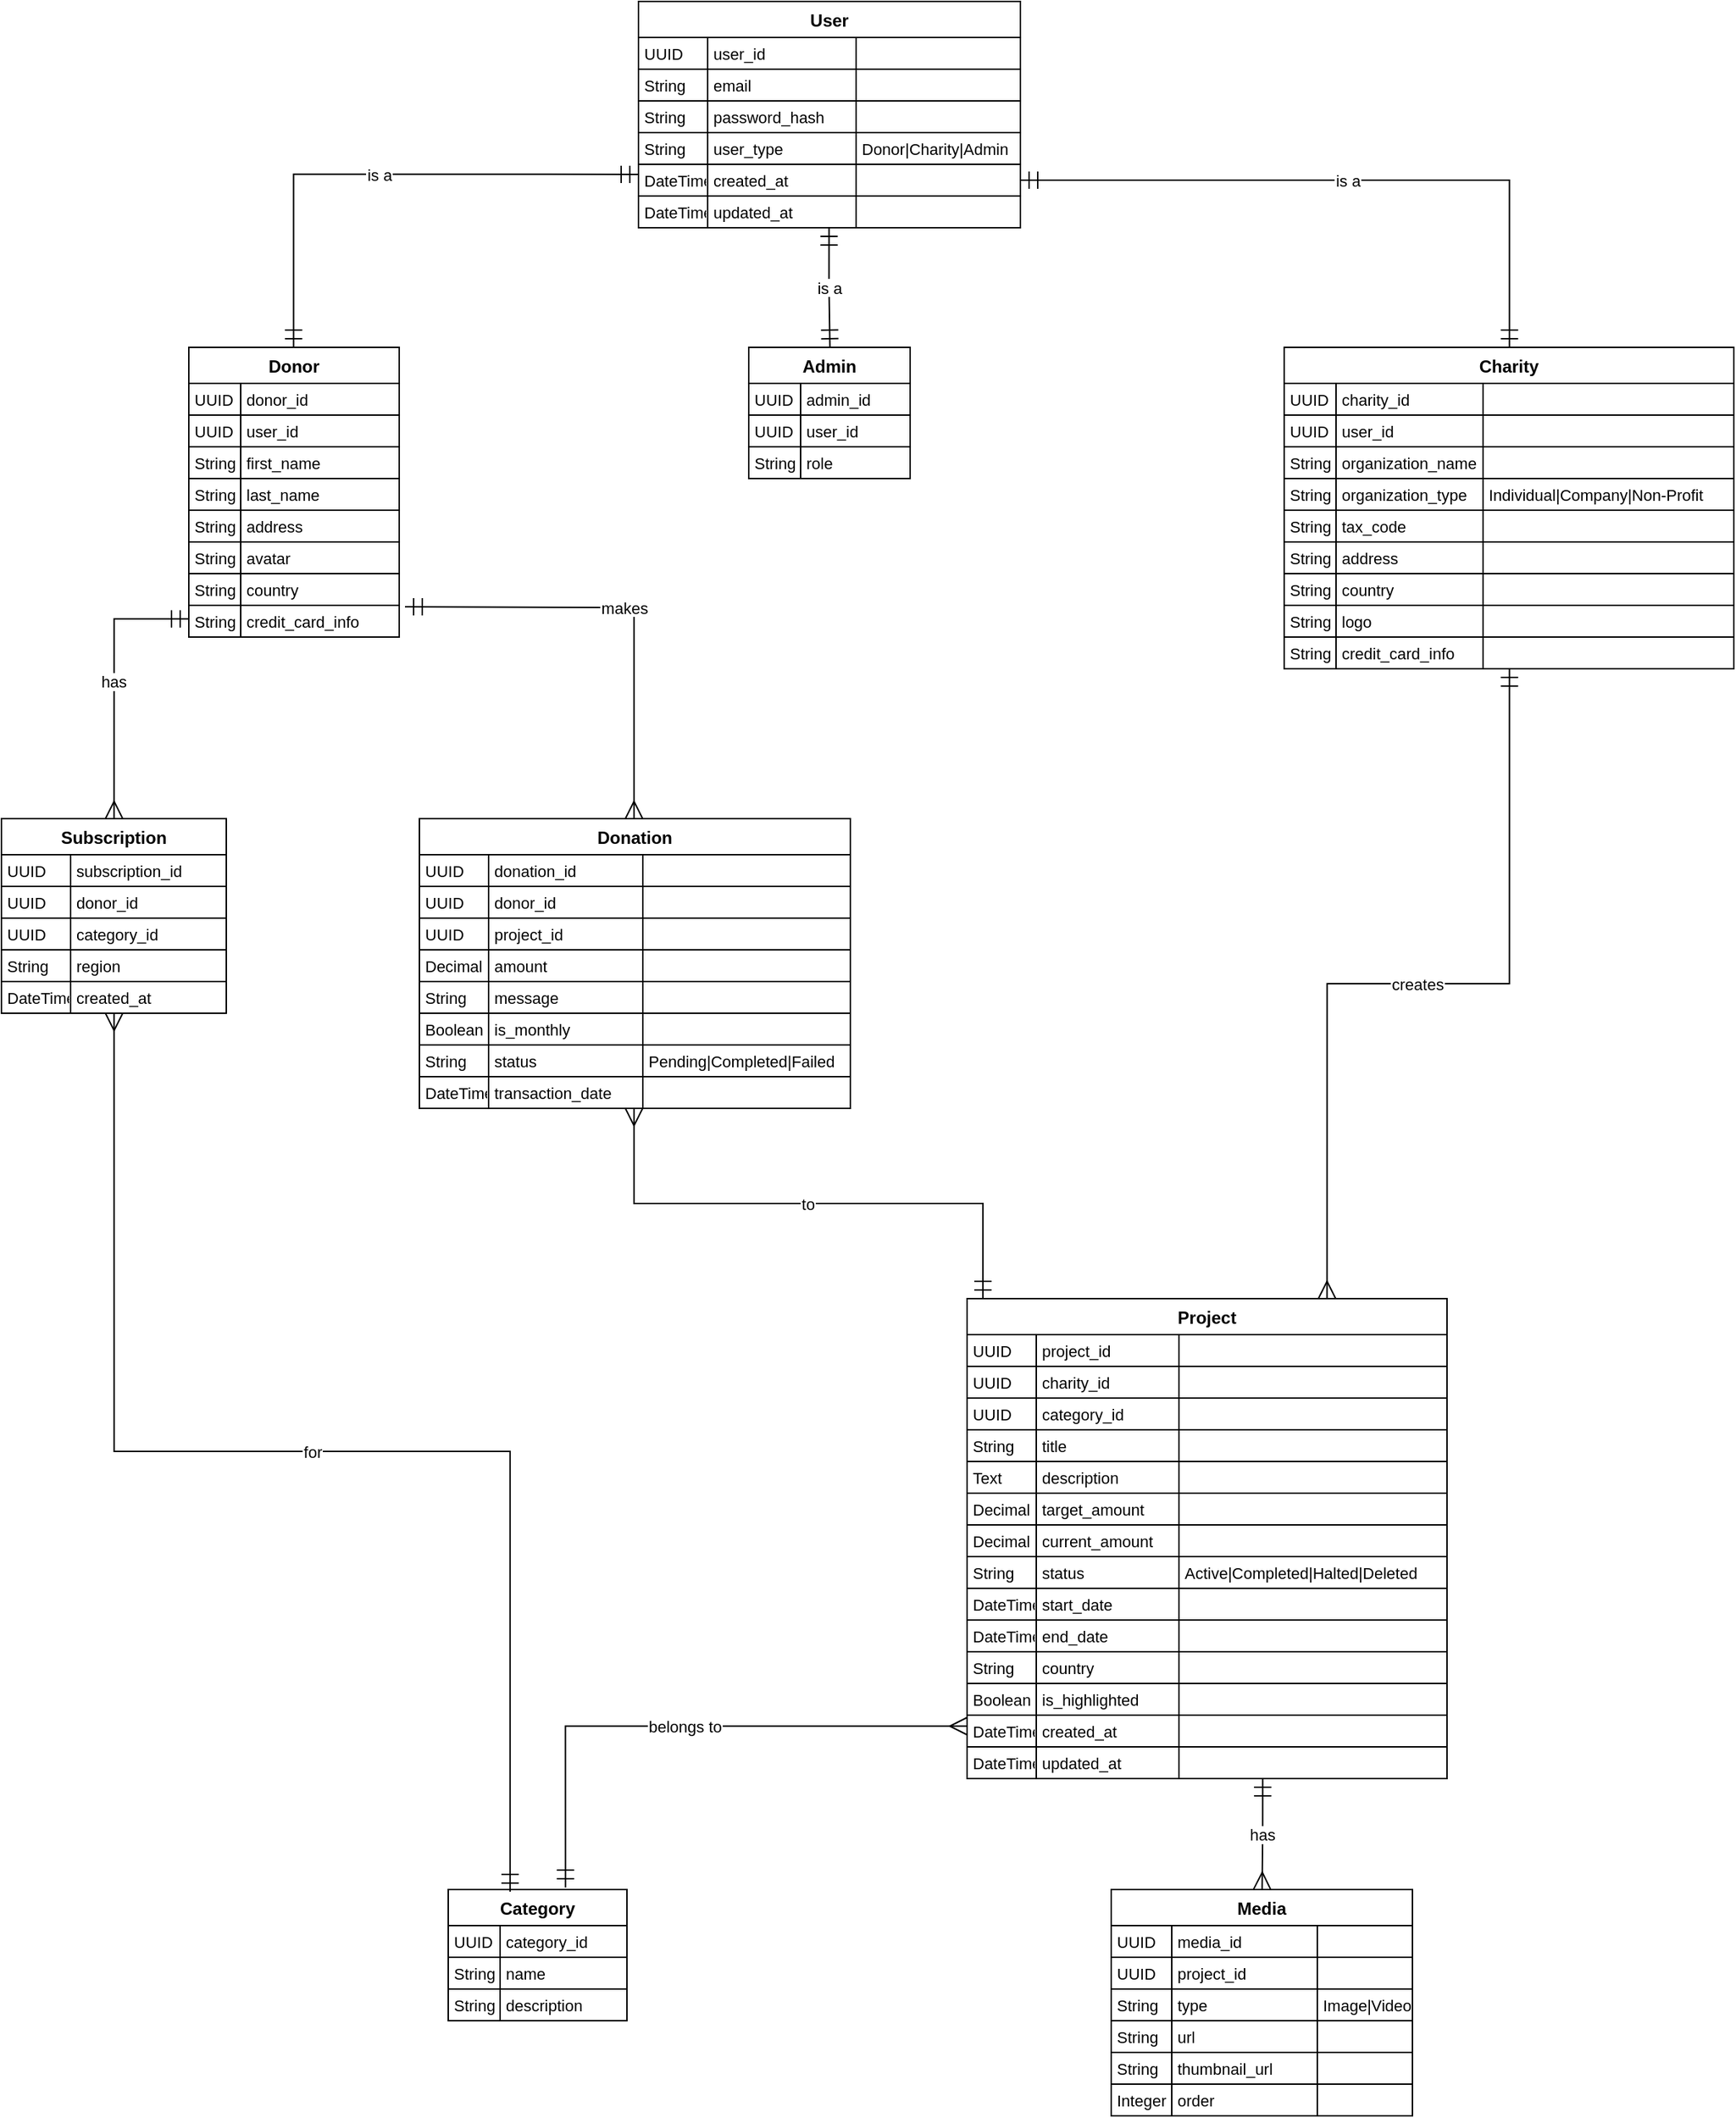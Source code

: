 <mxfile version="24.2.5" type="device" pages="2">
  <diagram name="ER Diagram" id="pglYVLJc9p6s9dowCv8U">
    <mxGraphModel dx="3191" dy="1840" grid="1" gridSize="10" guides="1" tooltips="1" connect="1" arrows="1" fold="1" page="1" pageScale="1" pageWidth="3300" pageHeight="4681" math="0" shadow="0">
      <root>
        <mxCell id="0" />
        <mxCell id="1" parent="0" />
        <mxCell id="sNq_wQX8xNUaR2Q3R19T-1" value="User" style="shape=table;startSize=25;container=1;collapsible=0;childLayout=tableLayout;fixedRows=1;rowLines=1;fontStyle=1;align=center;resizeLast=1;" vertex="1" parent="1">
          <mxGeometry x="772" y="760" width="265" height="157" as="geometry" />
        </mxCell>
        <mxCell id="sNq_wQX8xNUaR2Q3R19T-2" style="shape=tableRow;horizontal=0;startSize=0;swimlaneHead=0;swimlaneBody=0;fillColor=none;collapsible=0;dropTarget=0;points=[[0,0.5],[1,0.5]];portConstraint=eastwest;top=0;left=0;right=0;bottom=0;" vertex="1" parent="sNq_wQX8xNUaR2Q3R19T-1">
          <mxGeometry y="25" width="265" height="22" as="geometry" />
        </mxCell>
        <mxCell id="sNq_wQX8xNUaR2Q3R19T-3" value="UUID" style="shape=partialRectangle;connectable=0;fillColor=none;top=0;left=0;bottom=0;right=0;align=left;spacingLeft=2;overflow=hidden;fontSize=11;" vertex="1" parent="sNq_wQX8xNUaR2Q3R19T-2">
          <mxGeometry width="48" height="22" as="geometry">
            <mxRectangle width="48" height="22" as="alternateBounds" />
          </mxGeometry>
        </mxCell>
        <mxCell id="sNq_wQX8xNUaR2Q3R19T-4" value="user_id" style="shape=partialRectangle;connectable=0;fillColor=none;top=0;left=0;bottom=0;right=0;align=left;spacingLeft=2;overflow=hidden;fontSize=11;" vertex="1" parent="sNq_wQX8xNUaR2Q3R19T-2">
          <mxGeometry x="48" width="103" height="22" as="geometry">
            <mxRectangle width="103" height="22" as="alternateBounds" />
          </mxGeometry>
        </mxCell>
        <mxCell id="sNq_wQX8xNUaR2Q3R19T-5" value="" style="shape=partialRectangle;connectable=0;fillColor=none;top=0;left=0;bottom=0;right=0;align=left;spacingLeft=2;overflow=hidden;fontSize=11;" vertex="1" parent="sNq_wQX8xNUaR2Q3R19T-2">
          <mxGeometry x="151" width="114" height="22" as="geometry">
            <mxRectangle width="114" height="22" as="alternateBounds" />
          </mxGeometry>
        </mxCell>
        <mxCell id="sNq_wQX8xNUaR2Q3R19T-6" style="shape=tableRow;horizontal=0;startSize=0;swimlaneHead=0;swimlaneBody=0;fillColor=none;collapsible=0;dropTarget=0;points=[[0,0.5],[1,0.5]];portConstraint=eastwest;top=0;left=0;right=0;bottom=0;" vertex="1" parent="sNq_wQX8xNUaR2Q3R19T-1">
          <mxGeometry y="47" width="265" height="22" as="geometry" />
        </mxCell>
        <mxCell id="sNq_wQX8xNUaR2Q3R19T-7" value="String" style="shape=partialRectangle;connectable=0;fillColor=none;top=0;left=0;bottom=0;right=0;align=left;spacingLeft=2;overflow=hidden;fontSize=11;" vertex="1" parent="sNq_wQX8xNUaR2Q3R19T-6">
          <mxGeometry width="48" height="22" as="geometry">
            <mxRectangle width="48" height="22" as="alternateBounds" />
          </mxGeometry>
        </mxCell>
        <mxCell id="sNq_wQX8xNUaR2Q3R19T-8" value="email" style="shape=partialRectangle;connectable=0;fillColor=none;top=0;left=0;bottom=0;right=0;align=left;spacingLeft=2;overflow=hidden;fontSize=11;" vertex="1" parent="sNq_wQX8xNUaR2Q3R19T-6">
          <mxGeometry x="48" width="103" height="22" as="geometry">
            <mxRectangle width="103" height="22" as="alternateBounds" />
          </mxGeometry>
        </mxCell>
        <mxCell id="sNq_wQX8xNUaR2Q3R19T-9" value="" style="shape=partialRectangle;connectable=0;fillColor=none;top=0;left=0;bottom=0;right=0;align=left;spacingLeft=2;overflow=hidden;fontSize=11;" vertex="1" parent="sNq_wQX8xNUaR2Q3R19T-6">
          <mxGeometry x="151" width="114" height="22" as="geometry">
            <mxRectangle width="114" height="22" as="alternateBounds" />
          </mxGeometry>
        </mxCell>
        <mxCell id="sNq_wQX8xNUaR2Q3R19T-10" style="shape=tableRow;horizontal=0;startSize=0;swimlaneHead=0;swimlaneBody=0;fillColor=none;collapsible=0;dropTarget=0;points=[[0,0.5],[1,0.5]];portConstraint=eastwest;top=0;left=0;right=0;bottom=0;" vertex="1" parent="sNq_wQX8xNUaR2Q3R19T-1">
          <mxGeometry y="69" width="265" height="22" as="geometry" />
        </mxCell>
        <mxCell id="sNq_wQX8xNUaR2Q3R19T-11" value="String" style="shape=partialRectangle;connectable=0;fillColor=none;top=0;left=0;bottom=0;right=0;align=left;spacingLeft=2;overflow=hidden;fontSize=11;" vertex="1" parent="sNq_wQX8xNUaR2Q3R19T-10">
          <mxGeometry width="48" height="22" as="geometry">
            <mxRectangle width="48" height="22" as="alternateBounds" />
          </mxGeometry>
        </mxCell>
        <mxCell id="sNq_wQX8xNUaR2Q3R19T-12" value="password_hash" style="shape=partialRectangle;connectable=0;fillColor=none;top=0;left=0;bottom=0;right=0;align=left;spacingLeft=2;overflow=hidden;fontSize=11;" vertex="1" parent="sNq_wQX8xNUaR2Q3R19T-10">
          <mxGeometry x="48" width="103" height="22" as="geometry">
            <mxRectangle width="103" height="22" as="alternateBounds" />
          </mxGeometry>
        </mxCell>
        <mxCell id="sNq_wQX8xNUaR2Q3R19T-13" value="" style="shape=partialRectangle;connectable=0;fillColor=none;top=0;left=0;bottom=0;right=0;align=left;spacingLeft=2;overflow=hidden;fontSize=11;" vertex="1" parent="sNq_wQX8xNUaR2Q3R19T-10">
          <mxGeometry x="151" width="114" height="22" as="geometry">
            <mxRectangle width="114" height="22" as="alternateBounds" />
          </mxGeometry>
        </mxCell>
        <mxCell id="sNq_wQX8xNUaR2Q3R19T-14" style="shape=tableRow;horizontal=0;startSize=0;swimlaneHead=0;swimlaneBody=0;fillColor=none;collapsible=0;dropTarget=0;points=[[0,0.5],[1,0.5]];portConstraint=eastwest;top=0;left=0;right=0;bottom=0;" vertex="1" parent="sNq_wQX8xNUaR2Q3R19T-1">
          <mxGeometry y="91" width="265" height="22" as="geometry" />
        </mxCell>
        <mxCell id="sNq_wQX8xNUaR2Q3R19T-15" value="String" style="shape=partialRectangle;connectable=0;fillColor=none;top=0;left=0;bottom=0;right=0;align=left;spacingLeft=2;overflow=hidden;fontSize=11;" vertex="1" parent="sNq_wQX8xNUaR2Q3R19T-14">
          <mxGeometry width="48" height="22" as="geometry">
            <mxRectangle width="48" height="22" as="alternateBounds" />
          </mxGeometry>
        </mxCell>
        <mxCell id="sNq_wQX8xNUaR2Q3R19T-16" value="user_type" style="shape=partialRectangle;connectable=0;fillColor=none;top=0;left=0;bottom=0;right=0;align=left;spacingLeft=2;overflow=hidden;fontSize=11;" vertex="1" parent="sNq_wQX8xNUaR2Q3R19T-14">
          <mxGeometry x="48" width="103" height="22" as="geometry">
            <mxRectangle width="103" height="22" as="alternateBounds" />
          </mxGeometry>
        </mxCell>
        <mxCell id="sNq_wQX8xNUaR2Q3R19T-17" value="Donor|Charity|Admin" style="shape=partialRectangle;connectable=0;fillColor=none;top=0;left=0;bottom=0;right=0;align=left;spacingLeft=2;overflow=hidden;fontSize=11;" vertex="1" parent="sNq_wQX8xNUaR2Q3R19T-14">
          <mxGeometry x="151" width="114" height="22" as="geometry">
            <mxRectangle width="114" height="22" as="alternateBounds" />
          </mxGeometry>
        </mxCell>
        <mxCell id="sNq_wQX8xNUaR2Q3R19T-18" style="shape=tableRow;horizontal=0;startSize=0;swimlaneHead=0;swimlaneBody=0;fillColor=none;collapsible=0;dropTarget=0;points=[[0,0.5],[1,0.5]];portConstraint=eastwest;top=0;left=0;right=0;bottom=0;" vertex="1" parent="sNq_wQX8xNUaR2Q3R19T-1">
          <mxGeometry y="113" width="265" height="22" as="geometry" />
        </mxCell>
        <mxCell id="sNq_wQX8xNUaR2Q3R19T-19" value="DateTime" style="shape=partialRectangle;connectable=0;fillColor=none;top=0;left=0;bottom=0;right=0;align=left;spacingLeft=2;overflow=hidden;fontSize=11;" vertex="1" parent="sNq_wQX8xNUaR2Q3R19T-18">
          <mxGeometry width="48" height="22" as="geometry">
            <mxRectangle width="48" height="22" as="alternateBounds" />
          </mxGeometry>
        </mxCell>
        <mxCell id="sNq_wQX8xNUaR2Q3R19T-20" value="created_at" style="shape=partialRectangle;connectable=0;fillColor=none;top=0;left=0;bottom=0;right=0;align=left;spacingLeft=2;overflow=hidden;fontSize=11;" vertex="1" parent="sNq_wQX8xNUaR2Q3R19T-18">
          <mxGeometry x="48" width="103" height="22" as="geometry">
            <mxRectangle width="103" height="22" as="alternateBounds" />
          </mxGeometry>
        </mxCell>
        <mxCell id="sNq_wQX8xNUaR2Q3R19T-21" value="" style="shape=partialRectangle;connectable=0;fillColor=none;top=0;left=0;bottom=0;right=0;align=left;spacingLeft=2;overflow=hidden;fontSize=11;" vertex="1" parent="sNq_wQX8xNUaR2Q3R19T-18">
          <mxGeometry x="151" width="114" height="22" as="geometry">
            <mxRectangle width="114" height="22" as="alternateBounds" />
          </mxGeometry>
        </mxCell>
        <mxCell id="sNq_wQX8xNUaR2Q3R19T-22" style="shape=tableRow;horizontal=0;startSize=0;swimlaneHead=0;swimlaneBody=0;fillColor=none;collapsible=0;dropTarget=0;points=[[0,0.5],[1,0.5]];portConstraint=eastwest;top=0;left=0;right=0;bottom=0;" vertex="1" parent="sNq_wQX8xNUaR2Q3R19T-1">
          <mxGeometry y="135" width="265" height="22" as="geometry" />
        </mxCell>
        <mxCell id="sNq_wQX8xNUaR2Q3R19T-23" value="DateTime" style="shape=partialRectangle;connectable=0;fillColor=none;top=0;left=0;bottom=0;right=0;align=left;spacingLeft=2;overflow=hidden;fontSize=11;" vertex="1" parent="sNq_wQX8xNUaR2Q3R19T-22">
          <mxGeometry width="48" height="22" as="geometry">
            <mxRectangle width="48" height="22" as="alternateBounds" />
          </mxGeometry>
        </mxCell>
        <mxCell id="sNq_wQX8xNUaR2Q3R19T-24" value="updated_at" style="shape=partialRectangle;connectable=0;fillColor=none;top=0;left=0;bottom=0;right=0;align=left;spacingLeft=2;overflow=hidden;fontSize=11;" vertex="1" parent="sNq_wQX8xNUaR2Q3R19T-22">
          <mxGeometry x="48" width="103" height="22" as="geometry">
            <mxRectangle width="103" height="22" as="alternateBounds" />
          </mxGeometry>
        </mxCell>
        <mxCell id="sNq_wQX8xNUaR2Q3R19T-25" value="" style="shape=partialRectangle;connectable=0;fillColor=none;top=0;left=0;bottom=0;right=0;align=left;spacingLeft=2;overflow=hidden;fontSize=11;" vertex="1" parent="sNq_wQX8xNUaR2Q3R19T-22">
          <mxGeometry x="151" width="114" height="22" as="geometry">
            <mxRectangle width="114" height="22" as="alternateBounds" />
          </mxGeometry>
        </mxCell>
        <mxCell id="sNq_wQX8xNUaR2Q3R19T-26" value="Donor" style="shape=table;startSize=25;container=1;collapsible=0;childLayout=tableLayout;fixedRows=1;rowLines=1;fontStyle=1;align=center;resizeLast=1;" vertex="1" parent="1">
          <mxGeometry x="460" y="1000" width="146" height="201" as="geometry" />
        </mxCell>
        <mxCell id="sNq_wQX8xNUaR2Q3R19T-27" style="shape=tableRow;horizontal=0;startSize=0;swimlaneHead=0;swimlaneBody=0;fillColor=none;collapsible=0;dropTarget=0;points=[[0,0.5],[1,0.5]];portConstraint=eastwest;top=0;left=0;right=0;bottom=0;" vertex="1" parent="sNq_wQX8xNUaR2Q3R19T-26">
          <mxGeometry y="25" width="146" height="22" as="geometry" />
        </mxCell>
        <mxCell id="sNq_wQX8xNUaR2Q3R19T-28" value="UUID" style="shape=partialRectangle;connectable=0;fillColor=none;top=0;left=0;bottom=0;right=0;align=left;spacingLeft=2;overflow=hidden;fontSize=11;" vertex="1" parent="sNq_wQX8xNUaR2Q3R19T-27">
          <mxGeometry width="36" height="22" as="geometry">
            <mxRectangle width="36" height="22" as="alternateBounds" />
          </mxGeometry>
        </mxCell>
        <mxCell id="sNq_wQX8xNUaR2Q3R19T-29" value="donor_id" style="shape=partialRectangle;connectable=0;fillColor=none;top=0;left=0;bottom=0;right=0;align=left;spacingLeft=2;overflow=hidden;fontSize=11;" vertex="1" parent="sNq_wQX8xNUaR2Q3R19T-27">
          <mxGeometry x="36" width="110" height="22" as="geometry">
            <mxRectangle width="110" height="22" as="alternateBounds" />
          </mxGeometry>
        </mxCell>
        <mxCell id="sNq_wQX8xNUaR2Q3R19T-30" style="shape=tableRow;horizontal=0;startSize=0;swimlaneHead=0;swimlaneBody=0;fillColor=none;collapsible=0;dropTarget=0;points=[[0,0.5],[1,0.5]];portConstraint=eastwest;top=0;left=0;right=0;bottom=0;" vertex="1" parent="sNq_wQX8xNUaR2Q3R19T-26">
          <mxGeometry y="47" width="146" height="22" as="geometry" />
        </mxCell>
        <mxCell id="sNq_wQX8xNUaR2Q3R19T-31" value="UUID" style="shape=partialRectangle;connectable=0;fillColor=none;top=0;left=0;bottom=0;right=0;align=left;spacingLeft=2;overflow=hidden;fontSize=11;" vertex="1" parent="sNq_wQX8xNUaR2Q3R19T-30">
          <mxGeometry width="36" height="22" as="geometry">
            <mxRectangle width="36" height="22" as="alternateBounds" />
          </mxGeometry>
        </mxCell>
        <mxCell id="sNq_wQX8xNUaR2Q3R19T-32" value="user_id" style="shape=partialRectangle;connectable=0;fillColor=none;top=0;left=0;bottom=0;right=0;align=left;spacingLeft=2;overflow=hidden;fontSize=11;" vertex="1" parent="sNq_wQX8xNUaR2Q3R19T-30">
          <mxGeometry x="36" width="110" height="22" as="geometry">
            <mxRectangle width="110" height="22" as="alternateBounds" />
          </mxGeometry>
        </mxCell>
        <mxCell id="sNq_wQX8xNUaR2Q3R19T-33" style="shape=tableRow;horizontal=0;startSize=0;swimlaneHead=0;swimlaneBody=0;fillColor=none;collapsible=0;dropTarget=0;points=[[0,0.5],[1,0.5]];portConstraint=eastwest;top=0;left=0;right=0;bottom=0;" vertex="1" parent="sNq_wQX8xNUaR2Q3R19T-26">
          <mxGeometry y="69" width="146" height="22" as="geometry" />
        </mxCell>
        <mxCell id="sNq_wQX8xNUaR2Q3R19T-34" value="String" style="shape=partialRectangle;connectable=0;fillColor=none;top=0;left=0;bottom=0;right=0;align=left;spacingLeft=2;overflow=hidden;fontSize=11;" vertex="1" parent="sNq_wQX8xNUaR2Q3R19T-33">
          <mxGeometry width="36" height="22" as="geometry">
            <mxRectangle width="36" height="22" as="alternateBounds" />
          </mxGeometry>
        </mxCell>
        <mxCell id="sNq_wQX8xNUaR2Q3R19T-35" value="first_name" style="shape=partialRectangle;connectable=0;fillColor=none;top=0;left=0;bottom=0;right=0;align=left;spacingLeft=2;overflow=hidden;fontSize=11;" vertex="1" parent="sNq_wQX8xNUaR2Q3R19T-33">
          <mxGeometry x="36" width="110" height="22" as="geometry">
            <mxRectangle width="110" height="22" as="alternateBounds" />
          </mxGeometry>
        </mxCell>
        <mxCell id="sNq_wQX8xNUaR2Q3R19T-36" style="shape=tableRow;horizontal=0;startSize=0;swimlaneHead=0;swimlaneBody=0;fillColor=none;collapsible=0;dropTarget=0;points=[[0,0.5],[1,0.5]];portConstraint=eastwest;top=0;left=0;right=0;bottom=0;" vertex="1" parent="sNq_wQX8xNUaR2Q3R19T-26">
          <mxGeometry y="91" width="146" height="22" as="geometry" />
        </mxCell>
        <mxCell id="sNq_wQX8xNUaR2Q3R19T-37" value="String" style="shape=partialRectangle;connectable=0;fillColor=none;top=0;left=0;bottom=0;right=0;align=left;spacingLeft=2;overflow=hidden;fontSize=11;" vertex="1" parent="sNq_wQX8xNUaR2Q3R19T-36">
          <mxGeometry width="36" height="22" as="geometry">
            <mxRectangle width="36" height="22" as="alternateBounds" />
          </mxGeometry>
        </mxCell>
        <mxCell id="sNq_wQX8xNUaR2Q3R19T-38" value="last_name" style="shape=partialRectangle;connectable=0;fillColor=none;top=0;left=0;bottom=0;right=0;align=left;spacingLeft=2;overflow=hidden;fontSize=11;" vertex="1" parent="sNq_wQX8xNUaR2Q3R19T-36">
          <mxGeometry x="36" width="110" height="22" as="geometry">
            <mxRectangle width="110" height="22" as="alternateBounds" />
          </mxGeometry>
        </mxCell>
        <mxCell id="sNq_wQX8xNUaR2Q3R19T-39" style="shape=tableRow;horizontal=0;startSize=0;swimlaneHead=0;swimlaneBody=0;fillColor=none;collapsible=0;dropTarget=0;points=[[0,0.5],[1,0.5]];portConstraint=eastwest;top=0;left=0;right=0;bottom=0;" vertex="1" parent="sNq_wQX8xNUaR2Q3R19T-26">
          <mxGeometry y="113" width="146" height="22" as="geometry" />
        </mxCell>
        <mxCell id="sNq_wQX8xNUaR2Q3R19T-40" value="String" style="shape=partialRectangle;connectable=0;fillColor=none;top=0;left=0;bottom=0;right=0;align=left;spacingLeft=2;overflow=hidden;fontSize=11;" vertex="1" parent="sNq_wQX8xNUaR2Q3R19T-39">
          <mxGeometry width="36" height="22" as="geometry">
            <mxRectangle width="36" height="22" as="alternateBounds" />
          </mxGeometry>
        </mxCell>
        <mxCell id="sNq_wQX8xNUaR2Q3R19T-41" value="address" style="shape=partialRectangle;connectable=0;fillColor=none;top=0;left=0;bottom=0;right=0;align=left;spacingLeft=2;overflow=hidden;fontSize=11;" vertex="1" parent="sNq_wQX8xNUaR2Q3R19T-39">
          <mxGeometry x="36" width="110" height="22" as="geometry">
            <mxRectangle width="110" height="22" as="alternateBounds" />
          </mxGeometry>
        </mxCell>
        <mxCell id="sNq_wQX8xNUaR2Q3R19T-42" style="shape=tableRow;horizontal=0;startSize=0;swimlaneHead=0;swimlaneBody=0;fillColor=none;collapsible=0;dropTarget=0;points=[[0,0.5],[1,0.5]];portConstraint=eastwest;top=0;left=0;right=0;bottom=0;" vertex="1" parent="sNq_wQX8xNUaR2Q3R19T-26">
          <mxGeometry y="135" width="146" height="22" as="geometry" />
        </mxCell>
        <mxCell id="sNq_wQX8xNUaR2Q3R19T-43" value="String" style="shape=partialRectangle;connectable=0;fillColor=none;top=0;left=0;bottom=0;right=0;align=left;spacingLeft=2;overflow=hidden;fontSize=11;" vertex="1" parent="sNq_wQX8xNUaR2Q3R19T-42">
          <mxGeometry width="36" height="22" as="geometry">
            <mxRectangle width="36" height="22" as="alternateBounds" />
          </mxGeometry>
        </mxCell>
        <mxCell id="sNq_wQX8xNUaR2Q3R19T-44" value="avatar" style="shape=partialRectangle;connectable=0;fillColor=none;top=0;left=0;bottom=0;right=0;align=left;spacingLeft=2;overflow=hidden;fontSize=11;" vertex="1" parent="sNq_wQX8xNUaR2Q3R19T-42">
          <mxGeometry x="36" width="110" height="22" as="geometry">
            <mxRectangle width="110" height="22" as="alternateBounds" />
          </mxGeometry>
        </mxCell>
        <mxCell id="sNq_wQX8xNUaR2Q3R19T-45" style="shape=tableRow;horizontal=0;startSize=0;swimlaneHead=0;swimlaneBody=0;fillColor=none;collapsible=0;dropTarget=0;points=[[0,0.5],[1,0.5]];portConstraint=eastwest;top=0;left=0;right=0;bottom=0;" vertex="1" parent="sNq_wQX8xNUaR2Q3R19T-26">
          <mxGeometry y="157" width="146" height="22" as="geometry" />
        </mxCell>
        <mxCell id="sNq_wQX8xNUaR2Q3R19T-46" value="String" style="shape=partialRectangle;connectable=0;fillColor=none;top=0;left=0;bottom=0;right=0;align=left;spacingLeft=2;overflow=hidden;fontSize=11;" vertex="1" parent="sNq_wQX8xNUaR2Q3R19T-45">
          <mxGeometry width="36" height="22" as="geometry">
            <mxRectangle width="36" height="22" as="alternateBounds" />
          </mxGeometry>
        </mxCell>
        <mxCell id="sNq_wQX8xNUaR2Q3R19T-47" value="country" style="shape=partialRectangle;connectable=0;fillColor=none;top=0;left=0;bottom=0;right=0;align=left;spacingLeft=2;overflow=hidden;fontSize=11;" vertex="1" parent="sNq_wQX8xNUaR2Q3R19T-45">
          <mxGeometry x="36" width="110" height="22" as="geometry">
            <mxRectangle width="110" height="22" as="alternateBounds" />
          </mxGeometry>
        </mxCell>
        <mxCell id="sNq_wQX8xNUaR2Q3R19T-48" style="shape=tableRow;horizontal=0;startSize=0;swimlaneHead=0;swimlaneBody=0;fillColor=none;collapsible=0;dropTarget=0;points=[[0,0.5],[1,0.5]];portConstraint=eastwest;top=0;left=0;right=0;bottom=0;" vertex="1" parent="sNq_wQX8xNUaR2Q3R19T-26">
          <mxGeometry y="179" width="146" height="22" as="geometry" />
        </mxCell>
        <mxCell id="sNq_wQX8xNUaR2Q3R19T-49" value="String" style="shape=partialRectangle;connectable=0;fillColor=none;top=0;left=0;bottom=0;right=0;align=left;spacingLeft=2;overflow=hidden;fontSize=11;" vertex="1" parent="sNq_wQX8xNUaR2Q3R19T-48">
          <mxGeometry width="36" height="22" as="geometry">
            <mxRectangle width="36" height="22" as="alternateBounds" />
          </mxGeometry>
        </mxCell>
        <mxCell id="sNq_wQX8xNUaR2Q3R19T-50" value="credit_card_info" style="shape=partialRectangle;connectable=0;fillColor=none;top=0;left=0;bottom=0;right=0;align=left;spacingLeft=2;overflow=hidden;fontSize=11;" vertex="1" parent="sNq_wQX8xNUaR2Q3R19T-48">
          <mxGeometry x="36" width="110" height="22" as="geometry">
            <mxRectangle width="110" height="22" as="alternateBounds" />
          </mxGeometry>
        </mxCell>
        <mxCell id="sNq_wQX8xNUaR2Q3R19T-51" value="Charity" style="shape=table;startSize=25;container=1;collapsible=0;childLayout=tableLayout;fixedRows=1;rowLines=1;fontStyle=1;align=center;resizeLast=1;" vertex="1" parent="1">
          <mxGeometry x="1220" y="1000" width="312" height="223" as="geometry" />
        </mxCell>
        <mxCell id="sNq_wQX8xNUaR2Q3R19T-52" style="shape=tableRow;horizontal=0;startSize=0;swimlaneHead=0;swimlaneBody=0;fillColor=none;collapsible=0;dropTarget=0;points=[[0,0.5],[1,0.5]];portConstraint=eastwest;top=0;left=0;right=0;bottom=0;" vertex="1" parent="sNq_wQX8xNUaR2Q3R19T-51">
          <mxGeometry y="25" width="312" height="22" as="geometry" />
        </mxCell>
        <mxCell id="sNq_wQX8xNUaR2Q3R19T-53" value="UUID" style="shape=partialRectangle;connectable=0;fillColor=none;top=0;left=0;bottom=0;right=0;align=left;spacingLeft=2;overflow=hidden;fontSize=11;" vertex="1" parent="sNq_wQX8xNUaR2Q3R19T-52">
          <mxGeometry width="36" height="22" as="geometry">
            <mxRectangle width="36" height="22" as="alternateBounds" />
          </mxGeometry>
        </mxCell>
        <mxCell id="sNq_wQX8xNUaR2Q3R19T-54" value="charity_id" style="shape=partialRectangle;connectable=0;fillColor=none;top=0;left=0;bottom=0;right=0;align=left;spacingLeft=2;overflow=hidden;fontSize=11;" vertex="1" parent="sNq_wQX8xNUaR2Q3R19T-52">
          <mxGeometry x="36" width="102" height="22" as="geometry">
            <mxRectangle width="102" height="22" as="alternateBounds" />
          </mxGeometry>
        </mxCell>
        <mxCell id="sNq_wQX8xNUaR2Q3R19T-55" value="" style="shape=partialRectangle;connectable=0;fillColor=none;top=0;left=0;bottom=0;right=0;align=left;spacingLeft=2;overflow=hidden;fontSize=11;" vertex="1" parent="sNq_wQX8xNUaR2Q3R19T-52">
          <mxGeometry x="138" width="174" height="22" as="geometry">
            <mxRectangle width="174" height="22" as="alternateBounds" />
          </mxGeometry>
        </mxCell>
        <mxCell id="sNq_wQX8xNUaR2Q3R19T-56" style="shape=tableRow;horizontal=0;startSize=0;swimlaneHead=0;swimlaneBody=0;fillColor=none;collapsible=0;dropTarget=0;points=[[0,0.5],[1,0.5]];portConstraint=eastwest;top=0;left=0;right=0;bottom=0;" vertex="1" parent="sNq_wQX8xNUaR2Q3R19T-51">
          <mxGeometry y="47" width="312" height="22" as="geometry" />
        </mxCell>
        <mxCell id="sNq_wQX8xNUaR2Q3R19T-57" value="UUID" style="shape=partialRectangle;connectable=0;fillColor=none;top=0;left=0;bottom=0;right=0;align=left;spacingLeft=2;overflow=hidden;fontSize=11;" vertex="1" parent="sNq_wQX8xNUaR2Q3R19T-56">
          <mxGeometry width="36" height="22" as="geometry">
            <mxRectangle width="36" height="22" as="alternateBounds" />
          </mxGeometry>
        </mxCell>
        <mxCell id="sNq_wQX8xNUaR2Q3R19T-58" value="user_id" style="shape=partialRectangle;connectable=0;fillColor=none;top=0;left=0;bottom=0;right=0;align=left;spacingLeft=2;overflow=hidden;fontSize=11;" vertex="1" parent="sNq_wQX8xNUaR2Q3R19T-56">
          <mxGeometry x="36" width="102" height="22" as="geometry">
            <mxRectangle width="102" height="22" as="alternateBounds" />
          </mxGeometry>
        </mxCell>
        <mxCell id="sNq_wQX8xNUaR2Q3R19T-59" value="" style="shape=partialRectangle;connectable=0;fillColor=none;top=0;left=0;bottom=0;right=0;align=left;spacingLeft=2;overflow=hidden;fontSize=11;" vertex="1" parent="sNq_wQX8xNUaR2Q3R19T-56">
          <mxGeometry x="138" width="174" height="22" as="geometry">
            <mxRectangle width="174" height="22" as="alternateBounds" />
          </mxGeometry>
        </mxCell>
        <mxCell id="sNq_wQX8xNUaR2Q3R19T-60" style="shape=tableRow;horizontal=0;startSize=0;swimlaneHead=0;swimlaneBody=0;fillColor=none;collapsible=0;dropTarget=0;points=[[0,0.5],[1,0.5]];portConstraint=eastwest;top=0;left=0;right=0;bottom=0;" vertex="1" parent="sNq_wQX8xNUaR2Q3R19T-51">
          <mxGeometry y="69" width="312" height="22" as="geometry" />
        </mxCell>
        <mxCell id="sNq_wQX8xNUaR2Q3R19T-61" value="String" style="shape=partialRectangle;connectable=0;fillColor=none;top=0;left=0;bottom=0;right=0;align=left;spacingLeft=2;overflow=hidden;fontSize=11;" vertex="1" parent="sNq_wQX8xNUaR2Q3R19T-60">
          <mxGeometry width="36" height="22" as="geometry">
            <mxRectangle width="36" height="22" as="alternateBounds" />
          </mxGeometry>
        </mxCell>
        <mxCell id="sNq_wQX8xNUaR2Q3R19T-62" value="organization_name" style="shape=partialRectangle;connectable=0;fillColor=none;top=0;left=0;bottom=0;right=0;align=left;spacingLeft=2;overflow=hidden;fontSize=11;" vertex="1" parent="sNq_wQX8xNUaR2Q3R19T-60">
          <mxGeometry x="36" width="102" height="22" as="geometry">
            <mxRectangle width="102" height="22" as="alternateBounds" />
          </mxGeometry>
        </mxCell>
        <mxCell id="sNq_wQX8xNUaR2Q3R19T-63" value="" style="shape=partialRectangle;connectable=0;fillColor=none;top=0;left=0;bottom=0;right=0;align=left;spacingLeft=2;overflow=hidden;fontSize=11;" vertex="1" parent="sNq_wQX8xNUaR2Q3R19T-60">
          <mxGeometry x="138" width="174" height="22" as="geometry">
            <mxRectangle width="174" height="22" as="alternateBounds" />
          </mxGeometry>
        </mxCell>
        <mxCell id="sNq_wQX8xNUaR2Q3R19T-64" style="shape=tableRow;horizontal=0;startSize=0;swimlaneHead=0;swimlaneBody=0;fillColor=none;collapsible=0;dropTarget=0;points=[[0,0.5],[1,0.5]];portConstraint=eastwest;top=0;left=0;right=0;bottom=0;" vertex="1" parent="sNq_wQX8xNUaR2Q3R19T-51">
          <mxGeometry y="91" width="312" height="22" as="geometry" />
        </mxCell>
        <mxCell id="sNq_wQX8xNUaR2Q3R19T-65" value="String" style="shape=partialRectangle;connectable=0;fillColor=none;top=0;left=0;bottom=0;right=0;align=left;spacingLeft=2;overflow=hidden;fontSize=11;" vertex="1" parent="sNq_wQX8xNUaR2Q3R19T-64">
          <mxGeometry width="36" height="22" as="geometry">
            <mxRectangle width="36" height="22" as="alternateBounds" />
          </mxGeometry>
        </mxCell>
        <mxCell id="sNq_wQX8xNUaR2Q3R19T-66" value="organization_type" style="shape=partialRectangle;connectable=0;fillColor=none;top=0;left=0;bottom=0;right=0;align=left;spacingLeft=2;overflow=hidden;fontSize=11;" vertex="1" parent="sNq_wQX8xNUaR2Q3R19T-64">
          <mxGeometry x="36" width="102" height="22" as="geometry">
            <mxRectangle width="102" height="22" as="alternateBounds" />
          </mxGeometry>
        </mxCell>
        <mxCell id="sNq_wQX8xNUaR2Q3R19T-67" value="Individual|Company|Non-Profit" style="shape=partialRectangle;connectable=0;fillColor=none;top=0;left=0;bottom=0;right=0;align=left;spacingLeft=2;overflow=hidden;fontSize=11;" vertex="1" parent="sNq_wQX8xNUaR2Q3R19T-64">
          <mxGeometry x="138" width="174" height="22" as="geometry">
            <mxRectangle width="174" height="22" as="alternateBounds" />
          </mxGeometry>
        </mxCell>
        <mxCell id="sNq_wQX8xNUaR2Q3R19T-68" style="shape=tableRow;horizontal=0;startSize=0;swimlaneHead=0;swimlaneBody=0;fillColor=none;collapsible=0;dropTarget=0;points=[[0,0.5],[1,0.5]];portConstraint=eastwest;top=0;left=0;right=0;bottom=0;" vertex="1" parent="sNq_wQX8xNUaR2Q3R19T-51">
          <mxGeometry y="113" width="312" height="22" as="geometry" />
        </mxCell>
        <mxCell id="sNq_wQX8xNUaR2Q3R19T-69" value="String" style="shape=partialRectangle;connectable=0;fillColor=none;top=0;left=0;bottom=0;right=0;align=left;spacingLeft=2;overflow=hidden;fontSize=11;" vertex="1" parent="sNq_wQX8xNUaR2Q3R19T-68">
          <mxGeometry width="36" height="22" as="geometry">
            <mxRectangle width="36" height="22" as="alternateBounds" />
          </mxGeometry>
        </mxCell>
        <mxCell id="sNq_wQX8xNUaR2Q3R19T-70" value="tax_code" style="shape=partialRectangle;connectable=0;fillColor=none;top=0;left=0;bottom=0;right=0;align=left;spacingLeft=2;overflow=hidden;fontSize=11;" vertex="1" parent="sNq_wQX8xNUaR2Q3R19T-68">
          <mxGeometry x="36" width="102" height="22" as="geometry">
            <mxRectangle width="102" height="22" as="alternateBounds" />
          </mxGeometry>
        </mxCell>
        <mxCell id="sNq_wQX8xNUaR2Q3R19T-71" value="" style="shape=partialRectangle;connectable=0;fillColor=none;top=0;left=0;bottom=0;right=0;align=left;spacingLeft=2;overflow=hidden;fontSize=11;" vertex="1" parent="sNq_wQX8xNUaR2Q3R19T-68">
          <mxGeometry x="138" width="174" height="22" as="geometry">
            <mxRectangle width="174" height="22" as="alternateBounds" />
          </mxGeometry>
        </mxCell>
        <mxCell id="sNq_wQX8xNUaR2Q3R19T-72" style="shape=tableRow;horizontal=0;startSize=0;swimlaneHead=0;swimlaneBody=0;fillColor=none;collapsible=0;dropTarget=0;points=[[0,0.5],[1,0.5]];portConstraint=eastwest;top=0;left=0;right=0;bottom=0;" vertex="1" parent="sNq_wQX8xNUaR2Q3R19T-51">
          <mxGeometry y="135" width="312" height="22" as="geometry" />
        </mxCell>
        <mxCell id="sNq_wQX8xNUaR2Q3R19T-73" value="String" style="shape=partialRectangle;connectable=0;fillColor=none;top=0;left=0;bottom=0;right=0;align=left;spacingLeft=2;overflow=hidden;fontSize=11;" vertex="1" parent="sNq_wQX8xNUaR2Q3R19T-72">
          <mxGeometry width="36" height="22" as="geometry">
            <mxRectangle width="36" height="22" as="alternateBounds" />
          </mxGeometry>
        </mxCell>
        <mxCell id="sNq_wQX8xNUaR2Q3R19T-74" value="address" style="shape=partialRectangle;connectable=0;fillColor=none;top=0;left=0;bottom=0;right=0;align=left;spacingLeft=2;overflow=hidden;fontSize=11;" vertex="1" parent="sNq_wQX8xNUaR2Q3R19T-72">
          <mxGeometry x="36" width="102" height="22" as="geometry">
            <mxRectangle width="102" height="22" as="alternateBounds" />
          </mxGeometry>
        </mxCell>
        <mxCell id="sNq_wQX8xNUaR2Q3R19T-75" value="" style="shape=partialRectangle;connectable=0;fillColor=none;top=0;left=0;bottom=0;right=0;align=left;spacingLeft=2;overflow=hidden;fontSize=11;" vertex="1" parent="sNq_wQX8xNUaR2Q3R19T-72">
          <mxGeometry x="138" width="174" height="22" as="geometry">
            <mxRectangle width="174" height="22" as="alternateBounds" />
          </mxGeometry>
        </mxCell>
        <mxCell id="sNq_wQX8xNUaR2Q3R19T-76" style="shape=tableRow;horizontal=0;startSize=0;swimlaneHead=0;swimlaneBody=0;fillColor=none;collapsible=0;dropTarget=0;points=[[0,0.5],[1,0.5]];portConstraint=eastwest;top=0;left=0;right=0;bottom=0;" vertex="1" parent="sNq_wQX8xNUaR2Q3R19T-51">
          <mxGeometry y="157" width="312" height="22" as="geometry" />
        </mxCell>
        <mxCell id="sNq_wQX8xNUaR2Q3R19T-77" value="String" style="shape=partialRectangle;connectable=0;fillColor=none;top=0;left=0;bottom=0;right=0;align=left;spacingLeft=2;overflow=hidden;fontSize=11;" vertex="1" parent="sNq_wQX8xNUaR2Q3R19T-76">
          <mxGeometry width="36" height="22" as="geometry">
            <mxRectangle width="36" height="22" as="alternateBounds" />
          </mxGeometry>
        </mxCell>
        <mxCell id="sNq_wQX8xNUaR2Q3R19T-78" value="country" style="shape=partialRectangle;connectable=0;fillColor=none;top=0;left=0;bottom=0;right=0;align=left;spacingLeft=2;overflow=hidden;fontSize=11;" vertex="1" parent="sNq_wQX8xNUaR2Q3R19T-76">
          <mxGeometry x="36" width="102" height="22" as="geometry">
            <mxRectangle width="102" height="22" as="alternateBounds" />
          </mxGeometry>
        </mxCell>
        <mxCell id="sNq_wQX8xNUaR2Q3R19T-79" value="" style="shape=partialRectangle;connectable=0;fillColor=none;top=0;left=0;bottom=0;right=0;align=left;spacingLeft=2;overflow=hidden;fontSize=11;" vertex="1" parent="sNq_wQX8xNUaR2Q3R19T-76">
          <mxGeometry x="138" width="174" height="22" as="geometry">
            <mxRectangle width="174" height="22" as="alternateBounds" />
          </mxGeometry>
        </mxCell>
        <mxCell id="sNq_wQX8xNUaR2Q3R19T-80" style="shape=tableRow;horizontal=0;startSize=0;swimlaneHead=0;swimlaneBody=0;fillColor=none;collapsible=0;dropTarget=0;points=[[0,0.5],[1,0.5]];portConstraint=eastwest;top=0;left=0;right=0;bottom=0;" vertex="1" parent="sNq_wQX8xNUaR2Q3R19T-51">
          <mxGeometry y="179" width="312" height="22" as="geometry" />
        </mxCell>
        <mxCell id="sNq_wQX8xNUaR2Q3R19T-81" value="String" style="shape=partialRectangle;connectable=0;fillColor=none;top=0;left=0;bottom=0;right=0;align=left;spacingLeft=2;overflow=hidden;fontSize=11;" vertex="1" parent="sNq_wQX8xNUaR2Q3R19T-80">
          <mxGeometry width="36" height="22" as="geometry">
            <mxRectangle width="36" height="22" as="alternateBounds" />
          </mxGeometry>
        </mxCell>
        <mxCell id="sNq_wQX8xNUaR2Q3R19T-82" value="logo" style="shape=partialRectangle;connectable=0;fillColor=none;top=0;left=0;bottom=0;right=0;align=left;spacingLeft=2;overflow=hidden;fontSize=11;" vertex="1" parent="sNq_wQX8xNUaR2Q3R19T-80">
          <mxGeometry x="36" width="102" height="22" as="geometry">
            <mxRectangle width="102" height="22" as="alternateBounds" />
          </mxGeometry>
        </mxCell>
        <mxCell id="sNq_wQX8xNUaR2Q3R19T-83" value="" style="shape=partialRectangle;connectable=0;fillColor=none;top=0;left=0;bottom=0;right=0;align=left;spacingLeft=2;overflow=hidden;fontSize=11;" vertex="1" parent="sNq_wQX8xNUaR2Q3R19T-80">
          <mxGeometry x="138" width="174" height="22" as="geometry">
            <mxRectangle width="174" height="22" as="alternateBounds" />
          </mxGeometry>
        </mxCell>
        <mxCell id="sNq_wQX8xNUaR2Q3R19T-84" style="shape=tableRow;horizontal=0;startSize=0;swimlaneHead=0;swimlaneBody=0;fillColor=none;collapsible=0;dropTarget=0;points=[[0,0.5],[1,0.5]];portConstraint=eastwest;top=0;left=0;right=0;bottom=0;" vertex="1" parent="sNq_wQX8xNUaR2Q3R19T-51">
          <mxGeometry y="201" width="312" height="22" as="geometry" />
        </mxCell>
        <mxCell id="sNq_wQX8xNUaR2Q3R19T-85" value="String" style="shape=partialRectangle;connectable=0;fillColor=none;top=0;left=0;bottom=0;right=0;align=left;spacingLeft=2;overflow=hidden;fontSize=11;" vertex="1" parent="sNq_wQX8xNUaR2Q3R19T-84">
          <mxGeometry width="36" height="22" as="geometry">
            <mxRectangle width="36" height="22" as="alternateBounds" />
          </mxGeometry>
        </mxCell>
        <mxCell id="sNq_wQX8xNUaR2Q3R19T-86" value="credit_card_info" style="shape=partialRectangle;connectable=0;fillColor=none;top=0;left=0;bottom=0;right=0;align=left;spacingLeft=2;overflow=hidden;fontSize=11;" vertex="1" parent="sNq_wQX8xNUaR2Q3R19T-84">
          <mxGeometry x="36" width="102" height="22" as="geometry">
            <mxRectangle width="102" height="22" as="alternateBounds" />
          </mxGeometry>
        </mxCell>
        <mxCell id="sNq_wQX8xNUaR2Q3R19T-87" value="" style="shape=partialRectangle;connectable=0;fillColor=none;top=0;left=0;bottom=0;right=0;align=left;spacingLeft=2;overflow=hidden;fontSize=11;" vertex="1" parent="sNq_wQX8xNUaR2Q3R19T-84">
          <mxGeometry x="138" width="174" height="22" as="geometry">
            <mxRectangle width="174" height="22" as="alternateBounds" />
          </mxGeometry>
        </mxCell>
        <mxCell id="sNq_wQX8xNUaR2Q3R19T-88" value="Admin" style="shape=table;startSize=25;container=1;collapsible=0;childLayout=tableLayout;fixedRows=1;rowLines=1;fontStyle=1;align=center;resizeLast=1;" vertex="1" parent="1">
          <mxGeometry x="848.5" y="1000" width="112" height="91" as="geometry" />
        </mxCell>
        <mxCell id="sNq_wQX8xNUaR2Q3R19T-89" style="shape=tableRow;horizontal=0;startSize=0;swimlaneHead=0;swimlaneBody=0;fillColor=none;collapsible=0;dropTarget=0;points=[[0,0.5],[1,0.5]];portConstraint=eastwest;top=0;left=0;right=0;bottom=0;" vertex="1" parent="sNq_wQX8xNUaR2Q3R19T-88">
          <mxGeometry y="25" width="112" height="22" as="geometry" />
        </mxCell>
        <mxCell id="sNq_wQX8xNUaR2Q3R19T-90" value="UUID" style="shape=partialRectangle;connectable=0;fillColor=none;top=0;left=0;bottom=0;right=0;align=left;spacingLeft=2;overflow=hidden;fontSize=11;" vertex="1" parent="sNq_wQX8xNUaR2Q3R19T-89">
          <mxGeometry width="36" height="22" as="geometry">
            <mxRectangle width="36" height="22" as="alternateBounds" />
          </mxGeometry>
        </mxCell>
        <mxCell id="sNq_wQX8xNUaR2Q3R19T-91" value="admin_id" style="shape=partialRectangle;connectable=0;fillColor=none;top=0;left=0;bottom=0;right=0;align=left;spacingLeft=2;overflow=hidden;fontSize=11;" vertex="1" parent="sNq_wQX8xNUaR2Q3R19T-89">
          <mxGeometry x="36" width="76" height="22" as="geometry">
            <mxRectangle width="76" height="22" as="alternateBounds" />
          </mxGeometry>
        </mxCell>
        <mxCell id="sNq_wQX8xNUaR2Q3R19T-92" style="shape=tableRow;horizontal=0;startSize=0;swimlaneHead=0;swimlaneBody=0;fillColor=none;collapsible=0;dropTarget=0;points=[[0,0.5],[1,0.5]];portConstraint=eastwest;top=0;left=0;right=0;bottom=0;" vertex="1" parent="sNq_wQX8xNUaR2Q3R19T-88">
          <mxGeometry y="47" width="112" height="22" as="geometry" />
        </mxCell>
        <mxCell id="sNq_wQX8xNUaR2Q3R19T-93" value="UUID" style="shape=partialRectangle;connectable=0;fillColor=none;top=0;left=0;bottom=0;right=0;align=left;spacingLeft=2;overflow=hidden;fontSize=11;" vertex="1" parent="sNq_wQX8xNUaR2Q3R19T-92">
          <mxGeometry width="36" height="22" as="geometry">
            <mxRectangle width="36" height="22" as="alternateBounds" />
          </mxGeometry>
        </mxCell>
        <mxCell id="sNq_wQX8xNUaR2Q3R19T-94" value="user_id" style="shape=partialRectangle;connectable=0;fillColor=none;top=0;left=0;bottom=0;right=0;align=left;spacingLeft=2;overflow=hidden;fontSize=11;" vertex="1" parent="sNq_wQX8xNUaR2Q3R19T-92">
          <mxGeometry x="36" width="76" height="22" as="geometry">
            <mxRectangle width="76" height="22" as="alternateBounds" />
          </mxGeometry>
        </mxCell>
        <mxCell id="sNq_wQX8xNUaR2Q3R19T-95" style="shape=tableRow;horizontal=0;startSize=0;swimlaneHead=0;swimlaneBody=0;fillColor=none;collapsible=0;dropTarget=0;points=[[0,0.5],[1,0.5]];portConstraint=eastwest;top=0;left=0;right=0;bottom=0;" vertex="1" parent="sNq_wQX8xNUaR2Q3R19T-88">
          <mxGeometry y="69" width="112" height="22" as="geometry" />
        </mxCell>
        <mxCell id="sNq_wQX8xNUaR2Q3R19T-96" value="String" style="shape=partialRectangle;connectable=0;fillColor=none;top=0;left=0;bottom=0;right=0;align=left;spacingLeft=2;overflow=hidden;fontSize=11;" vertex="1" parent="sNq_wQX8xNUaR2Q3R19T-95">
          <mxGeometry width="36" height="22" as="geometry">
            <mxRectangle width="36" height="22" as="alternateBounds" />
          </mxGeometry>
        </mxCell>
        <mxCell id="sNq_wQX8xNUaR2Q3R19T-97" value="role" style="shape=partialRectangle;connectable=0;fillColor=none;top=0;left=0;bottom=0;right=0;align=left;spacingLeft=2;overflow=hidden;fontSize=11;" vertex="1" parent="sNq_wQX8xNUaR2Q3R19T-95">
          <mxGeometry x="36" width="76" height="22" as="geometry">
            <mxRectangle width="76" height="22" as="alternateBounds" />
          </mxGeometry>
        </mxCell>
        <mxCell id="sNq_wQX8xNUaR2Q3R19T-98" value="Project" style="shape=table;startSize=25;container=1;collapsible=0;childLayout=tableLayout;fixedRows=1;rowLines=1;fontStyle=1;align=center;resizeLast=1;" vertex="1" parent="1">
          <mxGeometry x="1000" y="1660" width="333" height="333" as="geometry" />
        </mxCell>
        <mxCell id="sNq_wQX8xNUaR2Q3R19T-99" style="shape=tableRow;horizontal=0;startSize=0;swimlaneHead=0;swimlaneBody=0;fillColor=none;collapsible=0;dropTarget=0;points=[[0,0.5],[1,0.5]];portConstraint=eastwest;top=0;left=0;right=0;bottom=0;" vertex="1" parent="sNq_wQX8xNUaR2Q3R19T-98">
          <mxGeometry y="25" width="333" height="22" as="geometry" />
        </mxCell>
        <mxCell id="sNq_wQX8xNUaR2Q3R19T-100" value="UUID" style="shape=partialRectangle;connectable=0;fillColor=none;top=0;left=0;bottom=0;right=0;align=left;spacingLeft=2;overflow=hidden;fontSize=11;" vertex="1" parent="sNq_wQX8xNUaR2Q3R19T-99">
          <mxGeometry width="48" height="22" as="geometry">
            <mxRectangle width="48" height="22" as="alternateBounds" />
          </mxGeometry>
        </mxCell>
        <mxCell id="sNq_wQX8xNUaR2Q3R19T-101" value="project_id" style="shape=partialRectangle;connectable=0;fillColor=none;top=0;left=0;bottom=0;right=0;align=left;spacingLeft=2;overflow=hidden;fontSize=11;" vertex="1" parent="sNq_wQX8xNUaR2Q3R19T-99">
          <mxGeometry x="48" width="99" height="22" as="geometry">
            <mxRectangle width="99" height="22" as="alternateBounds" />
          </mxGeometry>
        </mxCell>
        <mxCell id="sNq_wQX8xNUaR2Q3R19T-102" value="" style="shape=partialRectangle;connectable=0;fillColor=none;top=0;left=0;bottom=0;right=0;align=left;spacingLeft=2;overflow=hidden;fontSize=11;" vertex="1" parent="sNq_wQX8xNUaR2Q3R19T-99">
          <mxGeometry x="147" width="186" height="22" as="geometry">
            <mxRectangle width="186" height="22" as="alternateBounds" />
          </mxGeometry>
        </mxCell>
        <mxCell id="sNq_wQX8xNUaR2Q3R19T-103" style="shape=tableRow;horizontal=0;startSize=0;swimlaneHead=0;swimlaneBody=0;fillColor=none;collapsible=0;dropTarget=0;points=[[0,0.5],[1,0.5]];portConstraint=eastwest;top=0;left=0;right=0;bottom=0;" vertex="1" parent="sNq_wQX8xNUaR2Q3R19T-98">
          <mxGeometry y="47" width="333" height="22" as="geometry" />
        </mxCell>
        <mxCell id="sNq_wQX8xNUaR2Q3R19T-104" value="UUID" style="shape=partialRectangle;connectable=0;fillColor=none;top=0;left=0;bottom=0;right=0;align=left;spacingLeft=2;overflow=hidden;fontSize=11;" vertex="1" parent="sNq_wQX8xNUaR2Q3R19T-103">
          <mxGeometry width="48" height="22" as="geometry">
            <mxRectangle width="48" height="22" as="alternateBounds" />
          </mxGeometry>
        </mxCell>
        <mxCell id="sNq_wQX8xNUaR2Q3R19T-105" value="charity_id" style="shape=partialRectangle;connectable=0;fillColor=none;top=0;left=0;bottom=0;right=0;align=left;spacingLeft=2;overflow=hidden;fontSize=11;" vertex="1" parent="sNq_wQX8xNUaR2Q3R19T-103">
          <mxGeometry x="48" width="99" height="22" as="geometry">
            <mxRectangle width="99" height="22" as="alternateBounds" />
          </mxGeometry>
        </mxCell>
        <mxCell id="sNq_wQX8xNUaR2Q3R19T-106" value="" style="shape=partialRectangle;connectable=0;fillColor=none;top=0;left=0;bottom=0;right=0;align=left;spacingLeft=2;overflow=hidden;fontSize=11;" vertex="1" parent="sNq_wQX8xNUaR2Q3R19T-103">
          <mxGeometry x="147" width="186" height="22" as="geometry">
            <mxRectangle width="186" height="22" as="alternateBounds" />
          </mxGeometry>
        </mxCell>
        <mxCell id="sNq_wQX8xNUaR2Q3R19T-107" style="shape=tableRow;horizontal=0;startSize=0;swimlaneHead=0;swimlaneBody=0;fillColor=none;collapsible=0;dropTarget=0;points=[[0,0.5],[1,0.5]];portConstraint=eastwest;top=0;left=0;right=0;bottom=0;" vertex="1" parent="sNq_wQX8xNUaR2Q3R19T-98">
          <mxGeometry y="69" width="333" height="22" as="geometry" />
        </mxCell>
        <mxCell id="sNq_wQX8xNUaR2Q3R19T-108" value="UUID" style="shape=partialRectangle;connectable=0;fillColor=none;top=0;left=0;bottom=0;right=0;align=left;spacingLeft=2;overflow=hidden;fontSize=11;" vertex="1" parent="sNq_wQX8xNUaR2Q3R19T-107">
          <mxGeometry width="48" height="22" as="geometry">
            <mxRectangle width="48" height="22" as="alternateBounds" />
          </mxGeometry>
        </mxCell>
        <mxCell id="sNq_wQX8xNUaR2Q3R19T-109" value="category_id" style="shape=partialRectangle;connectable=0;fillColor=none;top=0;left=0;bottom=0;right=0;align=left;spacingLeft=2;overflow=hidden;fontSize=11;" vertex="1" parent="sNq_wQX8xNUaR2Q3R19T-107">
          <mxGeometry x="48" width="99" height="22" as="geometry">
            <mxRectangle width="99" height="22" as="alternateBounds" />
          </mxGeometry>
        </mxCell>
        <mxCell id="sNq_wQX8xNUaR2Q3R19T-110" value="" style="shape=partialRectangle;connectable=0;fillColor=none;top=0;left=0;bottom=0;right=0;align=left;spacingLeft=2;overflow=hidden;fontSize=11;" vertex="1" parent="sNq_wQX8xNUaR2Q3R19T-107">
          <mxGeometry x="147" width="186" height="22" as="geometry">
            <mxRectangle width="186" height="22" as="alternateBounds" />
          </mxGeometry>
        </mxCell>
        <mxCell id="sNq_wQX8xNUaR2Q3R19T-111" style="shape=tableRow;horizontal=0;startSize=0;swimlaneHead=0;swimlaneBody=0;fillColor=none;collapsible=0;dropTarget=0;points=[[0,0.5],[1,0.5]];portConstraint=eastwest;top=0;left=0;right=0;bottom=0;" vertex="1" parent="sNq_wQX8xNUaR2Q3R19T-98">
          <mxGeometry y="91" width="333" height="22" as="geometry" />
        </mxCell>
        <mxCell id="sNq_wQX8xNUaR2Q3R19T-112" value="String" style="shape=partialRectangle;connectable=0;fillColor=none;top=0;left=0;bottom=0;right=0;align=left;spacingLeft=2;overflow=hidden;fontSize=11;" vertex="1" parent="sNq_wQX8xNUaR2Q3R19T-111">
          <mxGeometry width="48" height="22" as="geometry">
            <mxRectangle width="48" height="22" as="alternateBounds" />
          </mxGeometry>
        </mxCell>
        <mxCell id="sNq_wQX8xNUaR2Q3R19T-113" value="title" style="shape=partialRectangle;connectable=0;fillColor=none;top=0;left=0;bottom=0;right=0;align=left;spacingLeft=2;overflow=hidden;fontSize=11;" vertex="1" parent="sNq_wQX8xNUaR2Q3R19T-111">
          <mxGeometry x="48" width="99" height="22" as="geometry">
            <mxRectangle width="99" height="22" as="alternateBounds" />
          </mxGeometry>
        </mxCell>
        <mxCell id="sNq_wQX8xNUaR2Q3R19T-114" value="" style="shape=partialRectangle;connectable=0;fillColor=none;top=0;left=0;bottom=0;right=0;align=left;spacingLeft=2;overflow=hidden;fontSize=11;" vertex="1" parent="sNq_wQX8xNUaR2Q3R19T-111">
          <mxGeometry x="147" width="186" height="22" as="geometry">
            <mxRectangle width="186" height="22" as="alternateBounds" />
          </mxGeometry>
        </mxCell>
        <mxCell id="sNq_wQX8xNUaR2Q3R19T-115" style="shape=tableRow;horizontal=0;startSize=0;swimlaneHead=0;swimlaneBody=0;fillColor=none;collapsible=0;dropTarget=0;points=[[0,0.5],[1,0.5]];portConstraint=eastwest;top=0;left=0;right=0;bottom=0;" vertex="1" parent="sNq_wQX8xNUaR2Q3R19T-98">
          <mxGeometry y="113" width="333" height="22" as="geometry" />
        </mxCell>
        <mxCell id="sNq_wQX8xNUaR2Q3R19T-116" value="Text" style="shape=partialRectangle;connectable=0;fillColor=none;top=0;left=0;bottom=0;right=0;align=left;spacingLeft=2;overflow=hidden;fontSize=11;" vertex="1" parent="sNq_wQX8xNUaR2Q3R19T-115">
          <mxGeometry width="48" height="22" as="geometry">
            <mxRectangle width="48" height="22" as="alternateBounds" />
          </mxGeometry>
        </mxCell>
        <mxCell id="sNq_wQX8xNUaR2Q3R19T-117" value="description" style="shape=partialRectangle;connectable=0;fillColor=none;top=0;left=0;bottom=0;right=0;align=left;spacingLeft=2;overflow=hidden;fontSize=11;" vertex="1" parent="sNq_wQX8xNUaR2Q3R19T-115">
          <mxGeometry x="48" width="99" height="22" as="geometry">
            <mxRectangle width="99" height="22" as="alternateBounds" />
          </mxGeometry>
        </mxCell>
        <mxCell id="sNq_wQX8xNUaR2Q3R19T-118" value="" style="shape=partialRectangle;connectable=0;fillColor=none;top=0;left=0;bottom=0;right=0;align=left;spacingLeft=2;overflow=hidden;fontSize=11;" vertex="1" parent="sNq_wQX8xNUaR2Q3R19T-115">
          <mxGeometry x="147" width="186" height="22" as="geometry">
            <mxRectangle width="186" height="22" as="alternateBounds" />
          </mxGeometry>
        </mxCell>
        <mxCell id="sNq_wQX8xNUaR2Q3R19T-119" style="shape=tableRow;horizontal=0;startSize=0;swimlaneHead=0;swimlaneBody=0;fillColor=none;collapsible=0;dropTarget=0;points=[[0,0.5],[1,0.5]];portConstraint=eastwest;top=0;left=0;right=0;bottom=0;" vertex="1" parent="sNq_wQX8xNUaR2Q3R19T-98">
          <mxGeometry y="135" width="333" height="22" as="geometry" />
        </mxCell>
        <mxCell id="sNq_wQX8xNUaR2Q3R19T-120" value="Decimal" style="shape=partialRectangle;connectable=0;fillColor=none;top=0;left=0;bottom=0;right=0;align=left;spacingLeft=2;overflow=hidden;fontSize=11;" vertex="1" parent="sNq_wQX8xNUaR2Q3R19T-119">
          <mxGeometry width="48" height="22" as="geometry">
            <mxRectangle width="48" height="22" as="alternateBounds" />
          </mxGeometry>
        </mxCell>
        <mxCell id="sNq_wQX8xNUaR2Q3R19T-121" value="target_amount" style="shape=partialRectangle;connectable=0;fillColor=none;top=0;left=0;bottom=0;right=0;align=left;spacingLeft=2;overflow=hidden;fontSize=11;" vertex="1" parent="sNq_wQX8xNUaR2Q3R19T-119">
          <mxGeometry x="48" width="99" height="22" as="geometry">
            <mxRectangle width="99" height="22" as="alternateBounds" />
          </mxGeometry>
        </mxCell>
        <mxCell id="sNq_wQX8xNUaR2Q3R19T-122" value="" style="shape=partialRectangle;connectable=0;fillColor=none;top=0;left=0;bottom=0;right=0;align=left;spacingLeft=2;overflow=hidden;fontSize=11;" vertex="1" parent="sNq_wQX8xNUaR2Q3R19T-119">
          <mxGeometry x="147" width="186" height="22" as="geometry">
            <mxRectangle width="186" height="22" as="alternateBounds" />
          </mxGeometry>
        </mxCell>
        <mxCell id="sNq_wQX8xNUaR2Q3R19T-123" style="shape=tableRow;horizontal=0;startSize=0;swimlaneHead=0;swimlaneBody=0;fillColor=none;collapsible=0;dropTarget=0;points=[[0,0.5],[1,0.5]];portConstraint=eastwest;top=0;left=0;right=0;bottom=0;" vertex="1" parent="sNq_wQX8xNUaR2Q3R19T-98">
          <mxGeometry y="157" width="333" height="22" as="geometry" />
        </mxCell>
        <mxCell id="sNq_wQX8xNUaR2Q3R19T-124" value="Decimal" style="shape=partialRectangle;connectable=0;fillColor=none;top=0;left=0;bottom=0;right=0;align=left;spacingLeft=2;overflow=hidden;fontSize=11;" vertex="1" parent="sNq_wQX8xNUaR2Q3R19T-123">
          <mxGeometry width="48" height="22" as="geometry">
            <mxRectangle width="48" height="22" as="alternateBounds" />
          </mxGeometry>
        </mxCell>
        <mxCell id="sNq_wQX8xNUaR2Q3R19T-125" value="current_amount" style="shape=partialRectangle;connectable=0;fillColor=none;top=0;left=0;bottom=0;right=0;align=left;spacingLeft=2;overflow=hidden;fontSize=11;" vertex="1" parent="sNq_wQX8xNUaR2Q3R19T-123">
          <mxGeometry x="48" width="99" height="22" as="geometry">
            <mxRectangle width="99" height="22" as="alternateBounds" />
          </mxGeometry>
        </mxCell>
        <mxCell id="sNq_wQX8xNUaR2Q3R19T-126" value="" style="shape=partialRectangle;connectable=0;fillColor=none;top=0;left=0;bottom=0;right=0;align=left;spacingLeft=2;overflow=hidden;fontSize=11;" vertex="1" parent="sNq_wQX8xNUaR2Q3R19T-123">
          <mxGeometry x="147" width="186" height="22" as="geometry">
            <mxRectangle width="186" height="22" as="alternateBounds" />
          </mxGeometry>
        </mxCell>
        <mxCell id="sNq_wQX8xNUaR2Q3R19T-127" style="shape=tableRow;horizontal=0;startSize=0;swimlaneHead=0;swimlaneBody=0;fillColor=none;collapsible=0;dropTarget=0;points=[[0,0.5],[1,0.5]];portConstraint=eastwest;top=0;left=0;right=0;bottom=0;" vertex="1" parent="sNq_wQX8xNUaR2Q3R19T-98">
          <mxGeometry y="179" width="333" height="22" as="geometry" />
        </mxCell>
        <mxCell id="sNq_wQX8xNUaR2Q3R19T-128" value="String" style="shape=partialRectangle;connectable=0;fillColor=none;top=0;left=0;bottom=0;right=0;align=left;spacingLeft=2;overflow=hidden;fontSize=11;" vertex="1" parent="sNq_wQX8xNUaR2Q3R19T-127">
          <mxGeometry width="48" height="22" as="geometry">
            <mxRectangle width="48" height="22" as="alternateBounds" />
          </mxGeometry>
        </mxCell>
        <mxCell id="sNq_wQX8xNUaR2Q3R19T-129" value="status" style="shape=partialRectangle;connectable=0;fillColor=none;top=0;left=0;bottom=0;right=0;align=left;spacingLeft=2;overflow=hidden;fontSize=11;" vertex="1" parent="sNq_wQX8xNUaR2Q3R19T-127">
          <mxGeometry x="48" width="99" height="22" as="geometry">
            <mxRectangle width="99" height="22" as="alternateBounds" />
          </mxGeometry>
        </mxCell>
        <mxCell id="sNq_wQX8xNUaR2Q3R19T-130" value="Active|Completed|Halted|Deleted" style="shape=partialRectangle;connectable=0;fillColor=none;top=0;left=0;bottom=0;right=0;align=left;spacingLeft=2;overflow=hidden;fontSize=11;" vertex="1" parent="sNq_wQX8xNUaR2Q3R19T-127">
          <mxGeometry x="147" width="186" height="22" as="geometry">
            <mxRectangle width="186" height="22" as="alternateBounds" />
          </mxGeometry>
        </mxCell>
        <mxCell id="sNq_wQX8xNUaR2Q3R19T-131" style="shape=tableRow;horizontal=0;startSize=0;swimlaneHead=0;swimlaneBody=0;fillColor=none;collapsible=0;dropTarget=0;points=[[0,0.5],[1,0.5]];portConstraint=eastwest;top=0;left=0;right=0;bottom=0;" vertex="1" parent="sNq_wQX8xNUaR2Q3R19T-98">
          <mxGeometry y="201" width="333" height="22" as="geometry" />
        </mxCell>
        <mxCell id="sNq_wQX8xNUaR2Q3R19T-132" value="DateTime" style="shape=partialRectangle;connectable=0;fillColor=none;top=0;left=0;bottom=0;right=0;align=left;spacingLeft=2;overflow=hidden;fontSize=11;" vertex="1" parent="sNq_wQX8xNUaR2Q3R19T-131">
          <mxGeometry width="48" height="22" as="geometry">
            <mxRectangle width="48" height="22" as="alternateBounds" />
          </mxGeometry>
        </mxCell>
        <mxCell id="sNq_wQX8xNUaR2Q3R19T-133" value="start_date" style="shape=partialRectangle;connectable=0;fillColor=none;top=0;left=0;bottom=0;right=0;align=left;spacingLeft=2;overflow=hidden;fontSize=11;" vertex="1" parent="sNq_wQX8xNUaR2Q3R19T-131">
          <mxGeometry x="48" width="99" height="22" as="geometry">
            <mxRectangle width="99" height="22" as="alternateBounds" />
          </mxGeometry>
        </mxCell>
        <mxCell id="sNq_wQX8xNUaR2Q3R19T-134" value="" style="shape=partialRectangle;connectable=0;fillColor=none;top=0;left=0;bottom=0;right=0;align=left;spacingLeft=2;overflow=hidden;fontSize=11;" vertex="1" parent="sNq_wQX8xNUaR2Q3R19T-131">
          <mxGeometry x="147" width="186" height="22" as="geometry">
            <mxRectangle width="186" height="22" as="alternateBounds" />
          </mxGeometry>
        </mxCell>
        <mxCell id="sNq_wQX8xNUaR2Q3R19T-135" style="shape=tableRow;horizontal=0;startSize=0;swimlaneHead=0;swimlaneBody=0;fillColor=none;collapsible=0;dropTarget=0;points=[[0,0.5],[1,0.5]];portConstraint=eastwest;top=0;left=0;right=0;bottom=0;" vertex="1" parent="sNq_wQX8xNUaR2Q3R19T-98">
          <mxGeometry y="223" width="333" height="22" as="geometry" />
        </mxCell>
        <mxCell id="sNq_wQX8xNUaR2Q3R19T-136" value="DateTime" style="shape=partialRectangle;connectable=0;fillColor=none;top=0;left=0;bottom=0;right=0;align=left;spacingLeft=2;overflow=hidden;fontSize=11;" vertex="1" parent="sNq_wQX8xNUaR2Q3R19T-135">
          <mxGeometry width="48" height="22" as="geometry">
            <mxRectangle width="48" height="22" as="alternateBounds" />
          </mxGeometry>
        </mxCell>
        <mxCell id="sNq_wQX8xNUaR2Q3R19T-137" value="end_date" style="shape=partialRectangle;connectable=0;fillColor=none;top=0;left=0;bottom=0;right=0;align=left;spacingLeft=2;overflow=hidden;fontSize=11;" vertex="1" parent="sNq_wQX8xNUaR2Q3R19T-135">
          <mxGeometry x="48" width="99" height="22" as="geometry">
            <mxRectangle width="99" height="22" as="alternateBounds" />
          </mxGeometry>
        </mxCell>
        <mxCell id="sNq_wQX8xNUaR2Q3R19T-138" value="" style="shape=partialRectangle;connectable=0;fillColor=none;top=0;left=0;bottom=0;right=0;align=left;spacingLeft=2;overflow=hidden;fontSize=11;" vertex="1" parent="sNq_wQX8xNUaR2Q3R19T-135">
          <mxGeometry x="147" width="186" height="22" as="geometry">
            <mxRectangle width="186" height="22" as="alternateBounds" />
          </mxGeometry>
        </mxCell>
        <mxCell id="sNq_wQX8xNUaR2Q3R19T-139" style="shape=tableRow;horizontal=0;startSize=0;swimlaneHead=0;swimlaneBody=0;fillColor=none;collapsible=0;dropTarget=0;points=[[0,0.5],[1,0.5]];portConstraint=eastwest;top=0;left=0;right=0;bottom=0;" vertex="1" parent="sNq_wQX8xNUaR2Q3R19T-98">
          <mxGeometry y="245" width="333" height="22" as="geometry" />
        </mxCell>
        <mxCell id="sNq_wQX8xNUaR2Q3R19T-140" value="String" style="shape=partialRectangle;connectable=0;fillColor=none;top=0;left=0;bottom=0;right=0;align=left;spacingLeft=2;overflow=hidden;fontSize=11;" vertex="1" parent="sNq_wQX8xNUaR2Q3R19T-139">
          <mxGeometry width="48" height="22" as="geometry">
            <mxRectangle width="48" height="22" as="alternateBounds" />
          </mxGeometry>
        </mxCell>
        <mxCell id="sNq_wQX8xNUaR2Q3R19T-141" value="country" style="shape=partialRectangle;connectable=0;fillColor=none;top=0;left=0;bottom=0;right=0;align=left;spacingLeft=2;overflow=hidden;fontSize=11;" vertex="1" parent="sNq_wQX8xNUaR2Q3R19T-139">
          <mxGeometry x="48" width="99" height="22" as="geometry">
            <mxRectangle width="99" height="22" as="alternateBounds" />
          </mxGeometry>
        </mxCell>
        <mxCell id="sNq_wQX8xNUaR2Q3R19T-142" value="" style="shape=partialRectangle;connectable=0;fillColor=none;top=0;left=0;bottom=0;right=0;align=left;spacingLeft=2;overflow=hidden;fontSize=11;" vertex="1" parent="sNq_wQX8xNUaR2Q3R19T-139">
          <mxGeometry x="147" width="186" height="22" as="geometry">
            <mxRectangle width="186" height="22" as="alternateBounds" />
          </mxGeometry>
        </mxCell>
        <mxCell id="sNq_wQX8xNUaR2Q3R19T-143" style="shape=tableRow;horizontal=0;startSize=0;swimlaneHead=0;swimlaneBody=0;fillColor=none;collapsible=0;dropTarget=0;points=[[0,0.5],[1,0.5]];portConstraint=eastwest;top=0;left=0;right=0;bottom=0;" vertex="1" parent="sNq_wQX8xNUaR2Q3R19T-98">
          <mxGeometry y="267" width="333" height="22" as="geometry" />
        </mxCell>
        <mxCell id="sNq_wQX8xNUaR2Q3R19T-144" value="Boolean" style="shape=partialRectangle;connectable=0;fillColor=none;top=0;left=0;bottom=0;right=0;align=left;spacingLeft=2;overflow=hidden;fontSize=11;" vertex="1" parent="sNq_wQX8xNUaR2Q3R19T-143">
          <mxGeometry width="48" height="22" as="geometry">
            <mxRectangle width="48" height="22" as="alternateBounds" />
          </mxGeometry>
        </mxCell>
        <mxCell id="sNq_wQX8xNUaR2Q3R19T-145" value="is_highlighted" style="shape=partialRectangle;connectable=0;fillColor=none;top=0;left=0;bottom=0;right=0;align=left;spacingLeft=2;overflow=hidden;fontSize=11;" vertex="1" parent="sNq_wQX8xNUaR2Q3R19T-143">
          <mxGeometry x="48" width="99" height="22" as="geometry">
            <mxRectangle width="99" height="22" as="alternateBounds" />
          </mxGeometry>
        </mxCell>
        <mxCell id="sNq_wQX8xNUaR2Q3R19T-146" value="" style="shape=partialRectangle;connectable=0;fillColor=none;top=0;left=0;bottom=0;right=0;align=left;spacingLeft=2;overflow=hidden;fontSize=11;" vertex="1" parent="sNq_wQX8xNUaR2Q3R19T-143">
          <mxGeometry x="147" width="186" height="22" as="geometry">
            <mxRectangle width="186" height="22" as="alternateBounds" />
          </mxGeometry>
        </mxCell>
        <mxCell id="sNq_wQX8xNUaR2Q3R19T-147" style="shape=tableRow;horizontal=0;startSize=0;swimlaneHead=0;swimlaneBody=0;fillColor=none;collapsible=0;dropTarget=0;points=[[0,0.5],[1,0.5]];portConstraint=eastwest;top=0;left=0;right=0;bottom=0;" vertex="1" parent="sNq_wQX8xNUaR2Q3R19T-98">
          <mxGeometry y="289" width="333" height="22" as="geometry" />
        </mxCell>
        <mxCell id="sNq_wQX8xNUaR2Q3R19T-148" value="DateTime" style="shape=partialRectangle;connectable=0;fillColor=none;top=0;left=0;bottom=0;right=0;align=left;spacingLeft=2;overflow=hidden;fontSize=11;" vertex="1" parent="sNq_wQX8xNUaR2Q3R19T-147">
          <mxGeometry width="48" height="22" as="geometry">
            <mxRectangle width="48" height="22" as="alternateBounds" />
          </mxGeometry>
        </mxCell>
        <mxCell id="sNq_wQX8xNUaR2Q3R19T-149" value="created_at" style="shape=partialRectangle;connectable=0;fillColor=none;top=0;left=0;bottom=0;right=0;align=left;spacingLeft=2;overflow=hidden;fontSize=11;" vertex="1" parent="sNq_wQX8xNUaR2Q3R19T-147">
          <mxGeometry x="48" width="99" height="22" as="geometry">
            <mxRectangle width="99" height="22" as="alternateBounds" />
          </mxGeometry>
        </mxCell>
        <mxCell id="sNq_wQX8xNUaR2Q3R19T-150" value="" style="shape=partialRectangle;connectable=0;fillColor=none;top=0;left=0;bottom=0;right=0;align=left;spacingLeft=2;overflow=hidden;fontSize=11;" vertex="1" parent="sNq_wQX8xNUaR2Q3R19T-147">
          <mxGeometry x="147" width="186" height="22" as="geometry">
            <mxRectangle width="186" height="22" as="alternateBounds" />
          </mxGeometry>
        </mxCell>
        <mxCell id="sNq_wQX8xNUaR2Q3R19T-151" style="shape=tableRow;horizontal=0;startSize=0;swimlaneHead=0;swimlaneBody=0;fillColor=none;collapsible=0;dropTarget=0;points=[[0,0.5],[1,0.5]];portConstraint=eastwest;top=0;left=0;right=0;bottom=0;" vertex="1" parent="sNq_wQX8xNUaR2Q3R19T-98">
          <mxGeometry y="311" width="333" height="22" as="geometry" />
        </mxCell>
        <mxCell id="sNq_wQX8xNUaR2Q3R19T-152" value="DateTime" style="shape=partialRectangle;connectable=0;fillColor=none;top=0;left=0;bottom=0;right=0;align=left;spacingLeft=2;overflow=hidden;fontSize=11;" vertex="1" parent="sNq_wQX8xNUaR2Q3R19T-151">
          <mxGeometry width="48" height="22" as="geometry">
            <mxRectangle width="48" height="22" as="alternateBounds" />
          </mxGeometry>
        </mxCell>
        <mxCell id="sNq_wQX8xNUaR2Q3R19T-153" value="updated_at" style="shape=partialRectangle;connectable=0;fillColor=none;top=0;left=0;bottom=0;right=0;align=left;spacingLeft=2;overflow=hidden;fontSize=11;" vertex="1" parent="sNq_wQX8xNUaR2Q3R19T-151">
          <mxGeometry x="48" width="99" height="22" as="geometry">
            <mxRectangle width="99" height="22" as="alternateBounds" />
          </mxGeometry>
        </mxCell>
        <mxCell id="sNq_wQX8xNUaR2Q3R19T-154" value="" style="shape=partialRectangle;connectable=0;fillColor=none;top=0;left=0;bottom=0;right=0;align=left;spacingLeft=2;overflow=hidden;fontSize=11;" vertex="1" parent="sNq_wQX8xNUaR2Q3R19T-151">
          <mxGeometry x="147" width="186" height="22" as="geometry">
            <mxRectangle width="186" height="22" as="alternateBounds" />
          </mxGeometry>
        </mxCell>
        <mxCell id="sNq_wQX8xNUaR2Q3R19T-155" value="Category" style="shape=table;startSize=25;container=1;collapsible=0;childLayout=tableLayout;fixedRows=1;rowLines=1;fontStyle=1;align=center;resizeLast=1;" vertex="1" parent="1">
          <mxGeometry x="640" y="2070" width="124" height="91" as="geometry" />
        </mxCell>
        <mxCell id="sNq_wQX8xNUaR2Q3R19T-156" style="shape=tableRow;horizontal=0;startSize=0;swimlaneHead=0;swimlaneBody=0;fillColor=none;collapsible=0;dropTarget=0;points=[[0,0.5],[1,0.5]];portConstraint=eastwest;top=0;left=0;right=0;bottom=0;" vertex="1" parent="sNq_wQX8xNUaR2Q3R19T-155">
          <mxGeometry y="25" width="124" height="22" as="geometry" />
        </mxCell>
        <mxCell id="sNq_wQX8xNUaR2Q3R19T-157" value="UUID" style="shape=partialRectangle;connectable=0;fillColor=none;top=0;left=0;bottom=0;right=0;align=left;spacingLeft=2;overflow=hidden;fontSize=11;" vertex="1" parent="sNq_wQX8xNUaR2Q3R19T-156">
          <mxGeometry width="36" height="22" as="geometry">
            <mxRectangle width="36" height="22" as="alternateBounds" />
          </mxGeometry>
        </mxCell>
        <mxCell id="sNq_wQX8xNUaR2Q3R19T-158" value="category_id" style="shape=partialRectangle;connectable=0;fillColor=none;top=0;left=0;bottom=0;right=0;align=left;spacingLeft=2;overflow=hidden;fontSize=11;" vertex="1" parent="sNq_wQX8xNUaR2Q3R19T-156">
          <mxGeometry x="36" width="88" height="22" as="geometry">
            <mxRectangle width="88" height="22" as="alternateBounds" />
          </mxGeometry>
        </mxCell>
        <mxCell id="sNq_wQX8xNUaR2Q3R19T-159" style="shape=tableRow;horizontal=0;startSize=0;swimlaneHead=0;swimlaneBody=0;fillColor=none;collapsible=0;dropTarget=0;points=[[0,0.5],[1,0.5]];portConstraint=eastwest;top=0;left=0;right=0;bottom=0;" vertex="1" parent="sNq_wQX8xNUaR2Q3R19T-155">
          <mxGeometry y="47" width="124" height="22" as="geometry" />
        </mxCell>
        <mxCell id="sNq_wQX8xNUaR2Q3R19T-160" value="String" style="shape=partialRectangle;connectable=0;fillColor=none;top=0;left=0;bottom=0;right=0;align=left;spacingLeft=2;overflow=hidden;fontSize=11;" vertex="1" parent="sNq_wQX8xNUaR2Q3R19T-159">
          <mxGeometry width="36" height="22" as="geometry">
            <mxRectangle width="36" height="22" as="alternateBounds" />
          </mxGeometry>
        </mxCell>
        <mxCell id="sNq_wQX8xNUaR2Q3R19T-161" value="name" style="shape=partialRectangle;connectable=0;fillColor=none;top=0;left=0;bottom=0;right=0;align=left;spacingLeft=2;overflow=hidden;fontSize=11;" vertex="1" parent="sNq_wQX8xNUaR2Q3R19T-159">
          <mxGeometry x="36" width="88" height="22" as="geometry">
            <mxRectangle width="88" height="22" as="alternateBounds" />
          </mxGeometry>
        </mxCell>
        <mxCell id="sNq_wQX8xNUaR2Q3R19T-162" style="shape=tableRow;horizontal=0;startSize=0;swimlaneHead=0;swimlaneBody=0;fillColor=none;collapsible=0;dropTarget=0;points=[[0,0.5],[1,0.5]];portConstraint=eastwest;top=0;left=0;right=0;bottom=0;" vertex="1" parent="sNq_wQX8xNUaR2Q3R19T-155">
          <mxGeometry y="69" width="124" height="22" as="geometry" />
        </mxCell>
        <mxCell id="sNq_wQX8xNUaR2Q3R19T-163" value="String" style="shape=partialRectangle;connectable=0;fillColor=none;top=0;left=0;bottom=0;right=0;align=left;spacingLeft=2;overflow=hidden;fontSize=11;" vertex="1" parent="sNq_wQX8xNUaR2Q3R19T-162">
          <mxGeometry width="36" height="22" as="geometry">
            <mxRectangle width="36" height="22" as="alternateBounds" />
          </mxGeometry>
        </mxCell>
        <mxCell id="sNq_wQX8xNUaR2Q3R19T-164" value="description" style="shape=partialRectangle;connectable=0;fillColor=none;top=0;left=0;bottom=0;right=0;align=left;spacingLeft=2;overflow=hidden;fontSize=11;" vertex="1" parent="sNq_wQX8xNUaR2Q3R19T-162">
          <mxGeometry x="36" width="88" height="22" as="geometry">
            <mxRectangle width="88" height="22" as="alternateBounds" />
          </mxGeometry>
        </mxCell>
        <mxCell id="sNq_wQX8xNUaR2Q3R19T-165" value="Media" style="shape=table;startSize=25;container=1;collapsible=0;childLayout=tableLayout;fixedRows=1;rowLines=1;fontStyle=1;align=center;resizeLast=1;" vertex="1" parent="1">
          <mxGeometry x="1100" y="2070" width="209" height="157" as="geometry" />
        </mxCell>
        <mxCell id="sNq_wQX8xNUaR2Q3R19T-166" style="shape=tableRow;horizontal=0;startSize=0;swimlaneHead=0;swimlaneBody=0;fillColor=none;collapsible=0;dropTarget=0;points=[[0,0.5],[1,0.5]];portConstraint=eastwest;top=0;left=0;right=0;bottom=0;" vertex="1" parent="sNq_wQX8xNUaR2Q3R19T-165">
          <mxGeometry y="25" width="209" height="22" as="geometry" />
        </mxCell>
        <mxCell id="sNq_wQX8xNUaR2Q3R19T-167" value="UUID" style="shape=partialRectangle;connectable=0;fillColor=none;top=0;left=0;bottom=0;right=0;align=left;spacingLeft=2;overflow=hidden;fontSize=11;" vertex="1" parent="sNq_wQX8xNUaR2Q3R19T-166">
          <mxGeometry width="42" height="22" as="geometry">
            <mxRectangle width="42" height="22" as="alternateBounds" />
          </mxGeometry>
        </mxCell>
        <mxCell id="sNq_wQX8xNUaR2Q3R19T-168" value="media_id" style="shape=partialRectangle;connectable=0;fillColor=none;top=0;left=0;bottom=0;right=0;align=left;spacingLeft=2;overflow=hidden;fontSize=11;" vertex="1" parent="sNq_wQX8xNUaR2Q3R19T-166">
          <mxGeometry x="42" width="101" height="22" as="geometry">
            <mxRectangle width="101" height="22" as="alternateBounds" />
          </mxGeometry>
        </mxCell>
        <mxCell id="sNq_wQX8xNUaR2Q3R19T-169" value="" style="shape=partialRectangle;connectable=0;fillColor=none;top=0;left=0;bottom=0;right=0;align=left;spacingLeft=2;overflow=hidden;fontSize=11;" vertex="1" parent="sNq_wQX8xNUaR2Q3R19T-166">
          <mxGeometry x="143" width="66" height="22" as="geometry">
            <mxRectangle width="66" height="22" as="alternateBounds" />
          </mxGeometry>
        </mxCell>
        <mxCell id="sNq_wQX8xNUaR2Q3R19T-170" style="shape=tableRow;horizontal=0;startSize=0;swimlaneHead=0;swimlaneBody=0;fillColor=none;collapsible=0;dropTarget=0;points=[[0,0.5],[1,0.5]];portConstraint=eastwest;top=0;left=0;right=0;bottom=0;" vertex="1" parent="sNq_wQX8xNUaR2Q3R19T-165">
          <mxGeometry y="47" width="209" height="22" as="geometry" />
        </mxCell>
        <mxCell id="sNq_wQX8xNUaR2Q3R19T-171" value="UUID" style="shape=partialRectangle;connectable=0;fillColor=none;top=0;left=0;bottom=0;right=0;align=left;spacingLeft=2;overflow=hidden;fontSize=11;" vertex="1" parent="sNq_wQX8xNUaR2Q3R19T-170">
          <mxGeometry width="42" height="22" as="geometry">
            <mxRectangle width="42" height="22" as="alternateBounds" />
          </mxGeometry>
        </mxCell>
        <mxCell id="sNq_wQX8xNUaR2Q3R19T-172" value="project_id" style="shape=partialRectangle;connectable=0;fillColor=none;top=0;left=0;bottom=0;right=0;align=left;spacingLeft=2;overflow=hidden;fontSize=11;" vertex="1" parent="sNq_wQX8xNUaR2Q3R19T-170">
          <mxGeometry x="42" width="101" height="22" as="geometry">
            <mxRectangle width="101" height="22" as="alternateBounds" />
          </mxGeometry>
        </mxCell>
        <mxCell id="sNq_wQX8xNUaR2Q3R19T-173" value="" style="shape=partialRectangle;connectable=0;fillColor=none;top=0;left=0;bottom=0;right=0;align=left;spacingLeft=2;overflow=hidden;fontSize=11;" vertex="1" parent="sNq_wQX8xNUaR2Q3R19T-170">
          <mxGeometry x="143" width="66" height="22" as="geometry">
            <mxRectangle width="66" height="22" as="alternateBounds" />
          </mxGeometry>
        </mxCell>
        <mxCell id="sNq_wQX8xNUaR2Q3R19T-174" style="shape=tableRow;horizontal=0;startSize=0;swimlaneHead=0;swimlaneBody=0;fillColor=none;collapsible=0;dropTarget=0;points=[[0,0.5],[1,0.5]];portConstraint=eastwest;top=0;left=0;right=0;bottom=0;" vertex="1" parent="sNq_wQX8xNUaR2Q3R19T-165">
          <mxGeometry y="69" width="209" height="22" as="geometry" />
        </mxCell>
        <mxCell id="sNq_wQX8xNUaR2Q3R19T-175" value="String" style="shape=partialRectangle;connectable=0;fillColor=none;top=0;left=0;bottom=0;right=0;align=left;spacingLeft=2;overflow=hidden;fontSize=11;" vertex="1" parent="sNq_wQX8xNUaR2Q3R19T-174">
          <mxGeometry width="42" height="22" as="geometry">
            <mxRectangle width="42" height="22" as="alternateBounds" />
          </mxGeometry>
        </mxCell>
        <mxCell id="sNq_wQX8xNUaR2Q3R19T-176" value="type" style="shape=partialRectangle;connectable=0;fillColor=none;top=0;left=0;bottom=0;right=0;align=left;spacingLeft=2;overflow=hidden;fontSize=11;" vertex="1" parent="sNq_wQX8xNUaR2Q3R19T-174">
          <mxGeometry x="42" width="101" height="22" as="geometry">
            <mxRectangle width="101" height="22" as="alternateBounds" />
          </mxGeometry>
        </mxCell>
        <mxCell id="sNq_wQX8xNUaR2Q3R19T-177" value="Image|Video" style="shape=partialRectangle;connectable=0;fillColor=none;top=0;left=0;bottom=0;right=0;align=left;spacingLeft=2;overflow=hidden;fontSize=11;" vertex="1" parent="sNq_wQX8xNUaR2Q3R19T-174">
          <mxGeometry x="143" width="66" height="22" as="geometry">
            <mxRectangle width="66" height="22" as="alternateBounds" />
          </mxGeometry>
        </mxCell>
        <mxCell id="sNq_wQX8xNUaR2Q3R19T-178" style="shape=tableRow;horizontal=0;startSize=0;swimlaneHead=0;swimlaneBody=0;fillColor=none;collapsible=0;dropTarget=0;points=[[0,0.5],[1,0.5]];portConstraint=eastwest;top=0;left=0;right=0;bottom=0;" vertex="1" parent="sNq_wQX8xNUaR2Q3R19T-165">
          <mxGeometry y="91" width="209" height="22" as="geometry" />
        </mxCell>
        <mxCell id="sNq_wQX8xNUaR2Q3R19T-179" value="String" style="shape=partialRectangle;connectable=0;fillColor=none;top=0;left=0;bottom=0;right=0;align=left;spacingLeft=2;overflow=hidden;fontSize=11;" vertex="1" parent="sNq_wQX8xNUaR2Q3R19T-178">
          <mxGeometry width="42" height="22" as="geometry">
            <mxRectangle width="42" height="22" as="alternateBounds" />
          </mxGeometry>
        </mxCell>
        <mxCell id="sNq_wQX8xNUaR2Q3R19T-180" value="url" style="shape=partialRectangle;connectable=0;fillColor=none;top=0;left=0;bottom=0;right=0;align=left;spacingLeft=2;overflow=hidden;fontSize=11;" vertex="1" parent="sNq_wQX8xNUaR2Q3R19T-178">
          <mxGeometry x="42" width="101" height="22" as="geometry">
            <mxRectangle width="101" height="22" as="alternateBounds" />
          </mxGeometry>
        </mxCell>
        <mxCell id="sNq_wQX8xNUaR2Q3R19T-181" value="" style="shape=partialRectangle;connectable=0;fillColor=none;top=0;left=0;bottom=0;right=0;align=left;spacingLeft=2;overflow=hidden;fontSize=11;" vertex="1" parent="sNq_wQX8xNUaR2Q3R19T-178">
          <mxGeometry x="143" width="66" height="22" as="geometry">
            <mxRectangle width="66" height="22" as="alternateBounds" />
          </mxGeometry>
        </mxCell>
        <mxCell id="sNq_wQX8xNUaR2Q3R19T-182" style="shape=tableRow;horizontal=0;startSize=0;swimlaneHead=0;swimlaneBody=0;fillColor=none;collapsible=0;dropTarget=0;points=[[0,0.5],[1,0.5]];portConstraint=eastwest;top=0;left=0;right=0;bottom=0;" vertex="1" parent="sNq_wQX8xNUaR2Q3R19T-165">
          <mxGeometry y="113" width="209" height="22" as="geometry" />
        </mxCell>
        <mxCell id="sNq_wQX8xNUaR2Q3R19T-183" value="String" style="shape=partialRectangle;connectable=0;fillColor=none;top=0;left=0;bottom=0;right=0;align=left;spacingLeft=2;overflow=hidden;fontSize=11;" vertex="1" parent="sNq_wQX8xNUaR2Q3R19T-182">
          <mxGeometry width="42" height="22" as="geometry">
            <mxRectangle width="42" height="22" as="alternateBounds" />
          </mxGeometry>
        </mxCell>
        <mxCell id="sNq_wQX8xNUaR2Q3R19T-184" value="thumbnail_url" style="shape=partialRectangle;connectable=0;fillColor=none;top=0;left=0;bottom=0;right=0;align=left;spacingLeft=2;overflow=hidden;fontSize=11;" vertex="1" parent="sNq_wQX8xNUaR2Q3R19T-182">
          <mxGeometry x="42" width="101" height="22" as="geometry">
            <mxRectangle width="101" height="22" as="alternateBounds" />
          </mxGeometry>
        </mxCell>
        <mxCell id="sNq_wQX8xNUaR2Q3R19T-185" value="" style="shape=partialRectangle;connectable=0;fillColor=none;top=0;left=0;bottom=0;right=0;align=left;spacingLeft=2;overflow=hidden;fontSize=11;" vertex="1" parent="sNq_wQX8xNUaR2Q3R19T-182">
          <mxGeometry x="143" width="66" height="22" as="geometry">
            <mxRectangle width="66" height="22" as="alternateBounds" />
          </mxGeometry>
        </mxCell>
        <mxCell id="sNq_wQX8xNUaR2Q3R19T-186" style="shape=tableRow;horizontal=0;startSize=0;swimlaneHead=0;swimlaneBody=0;fillColor=none;collapsible=0;dropTarget=0;points=[[0,0.5],[1,0.5]];portConstraint=eastwest;top=0;left=0;right=0;bottom=0;" vertex="1" parent="sNq_wQX8xNUaR2Q3R19T-165">
          <mxGeometry y="135" width="209" height="22" as="geometry" />
        </mxCell>
        <mxCell id="sNq_wQX8xNUaR2Q3R19T-187" value="Integer" style="shape=partialRectangle;connectable=0;fillColor=none;top=0;left=0;bottom=0;right=0;align=left;spacingLeft=2;overflow=hidden;fontSize=11;" vertex="1" parent="sNq_wQX8xNUaR2Q3R19T-186">
          <mxGeometry width="42" height="22" as="geometry">
            <mxRectangle width="42" height="22" as="alternateBounds" />
          </mxGeometry>
        </mxCell>
        <mxCell id="sNq_wQX8xNUaR2Q3R19T-188" value="order" style="shape=partialRectangle;connectable=0;fillColor=none;top=0;left=0;bottom=0;right=0;align=left;spacingLeft=2;overflow=hidden;fontSize=11;" vertex="1" parent="sNq_wQX8xNUaR2Q3R19T-186">
          <mxGeometry x="42" width="101" height="22" as="geometry">
            <mxRectangle width="101" height="22" as="alternateBounds" />
          </mxGeometry>
        </mxCell>
        <mxCell id="sNq_wQX8xNUaR2Q3R19T-189" value="" style="shape=partialRectangle;connectable=0;fillColor=none;top=0;left=0;bottom=0;right=0;align=left;spacingLeft=2;overflow=hidden;fontSize=11;" vertex="1" parent="sNq_wQX8xNUaR2Q3R19T-186">
          <mxGeometry x="143" width="66" height="22" as="geometry">
            <mxRectangle width="66" height="22" as="alternateBounds" />
          </mxGeometry>
        </mxCell>
        <mxCell id="sNq_wQX8xNUaR2Q3R19T-190" value="Donation" style="shape=table;startSize=25;container=1;collapsible=0;childLayout=tableLayout;fixedRows=1;rowLines=1;fontStyle=1;align=center;resizeLast=1;" vertex="1" parent="1">
          <mxGeometry x="620" y="1327" width="299" height="201" as="geometry" />
        </mxCell>
        <mxCell id="sNq_wQX8xNUaR2Q3R19T-191" style="shape=tableRow;horizontal=0;startSize=0;swimlaneHead=0;swimlaneBody=0;fillColor=none;collapsible=0;dropTarget=0;points=[[0,0.5],[1,0.5]];portConstraint=eastwest;top=0;left=0;right=0;bottom=0;" vertex="1" parent="sNq_wQX8xNUaR2Q3R19T-190">
          <mxGeometry y="25" width="299" height="22" as="geometry" />
        </mxCell>
        <mxCell id="sNq_wQX8xNUaR2Q3R19T-192" value="UUID" style="shape=partialRectangle;connectable=0;fillColor=none;top=0;left=0;bottom=0;right=0;align=left;spacingLeft=2;overflow=hidden;fontSize=11;" vertex="1" parent="sNq_wQX8xNUaR2Q3R19T-191">
          <mxGeometry width="48" height="22" as="geometry">
            <mxRectangle width="48" height="22" as="alternateBounds" />
          </mxGeometry>
        </mxCell>
        <mxCell id="sNq_wQX8xNUaR2Q3R19T-193" value="donation_id" style="shape=partialRectangle;connectable=0;fillColor=none;top=0;left=0;bottom=0;right=0;align=left;spacingLeft=2;overflow=hidden;fontSize=11;" vertex="1" parent="sNq_wQX8xNUaR2Q3R19T-191">
          <mxGeometry x="48" width="107" height="22" as="geometry">
            <mxRectangle width="107" height="22" as="alternateBounds" />
          </mxGeometry>
        </mxCell>
        <mxCell id="sNq_wQX8xNUaR2Q3R19T-194" value="" style="shape=partialRectangle;connectable=0;fillColor=none;top=0;left=0;bottom=0;right=0;align=left;spacingLeft=2;overflow=hidden;fontSize=11;" vertex="1" parent="sNq_wQX8xNUaR2Q3R19T-191">
          <mxGeometry x="155" width="144" height="22" as="geometry">
            <mxRectangle width="144" height="22" as="alternateBounds" />
          </mxGeometry>
        </mxCell>
        <mxCell id="sNq_wQX8xNUaR2Q3R19T-195" style="shape=tableRow;horizontal=0;startSize=0;swimlaneHead=0;swimlaneBody=0;fillColor=none;collapsible=0;dropTarget=0;points=[[0,0.5],[1,0.5]];portConstraint=eastwest;top=0;left=0;right=0;bottom=0;" vertex="1" parent="sNq_wQX8xNUaR2Q3R19T-190">
          <mxGeometry y="47" width="299" height="22" as="geometry" />
        </mxCell>
        <mxCell id="sNq_wQX8xNUaR2Q3R19T-196" value="UUID" style="shape=partialRectangle;connectable=0;fillColor=none;top=0;left=0;bottom=0;right=0;align=left;spacingLeft=2;overflow=hidden;fontSize=11;" vertex="1" parent="sNq_wQX8xNUaR2Q3R19T-195">
          <mxGeometry width="48" height="22" as="geometry">
            <mxRectangle width="48" height="22" as="alternateBounds" />
          </mxGeometry>
        </mxCell>
        <mxCell id="sNq_wQX8xNUaR2Q3R19T-197" value="donor_id" style="shape=partialRectangle;connectable=0;fillColor=none;top=0;left=0;bottom=0;right=0;align=left;spacingLeft=2;overflow=hidden;fontSize=11;" vertex="1" parent="sNq_wQX8xNUaR2Q3R19T-195">
          <mxGeometry x="48" width="107" height="22" as="geometry">
            <mxRectangle width="107" height="22" as="alternateBounds" />
          </mxGeometry>
        </mxCell>
        <mxCell id="sNq_wQX8xNUaR2Q3R19T-198" value="" style="shape=partialRectangle;connectable=0;fillColor=none;top=0;left=0;bottom=0;right=0;align=left;spacingLeft=2;overflow=hidden;fontSize=11;" vertex="1" parent="sNq_wQX8xNUaR2Q3R19T-195">
          <mxGeometry x="155" width="144" height="22" as="geometry">
            <mxRectangle width="144" height="22" as="alternateBounds" />
          </mxGeometry>
        </mxCell>
        <mxCell id="sNq_wQX8xNUaR2Q3R19T-199" style="shape=tableRow;horizontal=0;startSize=0;swimlaneHead=0;swimlaneBody=0;fillColor=none;collapsible=0;dropTarget=0;points=[[0,0.5],[1,0.5]];portConstraint=eastwest;top=0;left=0;right=0;bottom=0;" vertex="1" parent="sNq_wQX8xNUaR2Q3R19T-190">
          <mxGeometry y="69" width="299" height="22" as="geometry" />
        </mxCell>
        <mxCell id="sNq_wQX8xNUaR2Q3R19T-200" value="UUID" style="shape=partialRectangle;connectable=0;fillColor=none;top=0;left=0;bottom=0;right=0;align=left;spacingLeft=2;overflow=hidden;fontSize=11;" vertex="1" parent="sNq_wQX8xNUaR2Q3R19T-199">
          <mxGeometry width="48" height="22" as="geometry">
            <mxRectangle width="48" height="22" as="alternateBounds" />
          </mxGeometry>
        </mxCell>
        <mxCell id="sNq_wQX8xNUaR2Q3R19T-201" value="project_id" style="shape=partialRectangle;connectable=0;fillColor=none;top=0;left=0;bottom=0;right=0;align=left;spacingLeft=2;overflow=hidden;fontSize=11;" vertex="1" parent="sNq_wQX8xNUaR2Q3R19T-199">
          <mxGeometry x="48" width="107" height="22" as="geometry">
            <mxRectangle width="107" height="22" as="alternateBounds" />
          </mxGeometry>
        </mxCell>
        <mxCell id="sNq_wQX8xNUaR2Q3R19T-202" value="" style="shape=partialRectangle;connectable=0;fillColor=none;top=0;left=0;bottom=0;right=0;align=left;spacingLeft=2;overflow=hidden;fontSize=11;" vertex="1" parent="sNq_wQX8xNUaR2Q3R19T-199">
          <mxGeometry x="155" width="144" height="22" as="geometry">
            <mxRectangle width="144" height="22" as="alternateBounds" />
          </mxGeometry>
        </mxCell>
        <mxCell id="sNq_wQX8xNUaR2Q3R19T-203" style="shape=tableRow;horizontal=0;startSize=0;swimlaneHead=0;swimlaneBody=0;fillColor=none;collapsible=0;dropTarget=0;points=[[0,0.5],[1,0.5]];portConstraint=eastwest;top=0;left=0;right=0;bottom=0;" vertex="1" parent="sNq_wQX8xNUaR2Q3R19T-190">
          <mxGeometry y="91" width="299" height="22" as="geometry" />
        </mxCell>
        <mxCell id="sNq_wQX8xNUaR2Q3R19T-204" value="Decimal" style="shape=partialRectangle;connectable=0;fillColor=none;top=0;left=0;bottom=0;right=0;align=left;spacingLeft=2;overflow=hidden;fontSize=11;" vertex="1" parent="sNq_wQX8xNUaR2Q3R19T-203">
          <mxGeometry width="48" height="22" as="geometry">
            <mxRectangle width="48" height="22" as="alternateBounds" />
          </mxGeometry>
        </mxCell>
        <mxCell id="sNq_wQX8xNUaR2Q3R19T-205" value="amount" style="shape=partialRectangle;connectable=0;fillColor=none;top=0;left=0;bottom=0;right=0;align=left;spacingLeft=2;overflow=hidden;fontSize=11;" vertex="1" parent="sNq_wQX8xNUaR2Q3R19T-203">
          <mxGeometry x="48" width="107" height="22" as="geometry">
            <mxRectangle width="107" height="22" as="alternateBounds" />
          </mxGeometry>
        </mxCell>
        <mxCell id="sNq_wQX8xNUaR2Q3R19T-206" value="" style="shape=partialRectangle;connectable=0;fillColor=none;top=0;left=0;bottom=0;right=0;align=left;spacingLeft=2;overflow=hidden;fontSize=11;" vertex="1" parent="sNq_wQX8xNUaR2Q3R19T-203">
          <mxGeometry x="155" width="144" height="22" as="geometry">
            <mxRectangle width="144" height="22" as="alternateBounds" />
          </mxGeometry>
        </mxCell>
        <mxCell id="sNq_wQX8xNUaR2Q3R19T-207" style="shape=tableRow;horizontal=0;startSize=0;swimlaneHead=0;swimlaneBody=0;fillColor=none;collapsible=0;dropTarget=0;points=[[0,0.5],[1,0.5]];portConstraint=eastwest;top=0;left=0;right=0;bottom=0;" vertex="1" parent="sNq_wQX8xNUaR2Q3R19T-190">
          <mxGeometry y="113" width="299" height="22" as="geometry" />
        </mxCell>
        <mxCell id="sNq_wQX8xNUaR2Q3R19T-208" value="String" style="shape=partialRectangle;connectable=0;fillColor=none;top=0;left=0;bottom=0;right=0;align=left;spacingLeft=2;overflow=hidden;fontSize=11;" vertex="1" parent="sNq_wQX8xNUaR2Q3R19T-207">
          <mxGeometry width="48" height="22" as="geometry">
            <mxRectangle width="48" height="22" as="alternateBounds" />
          </mxGeometry>
        </mxCell>
        <mxCell id="sNq_wQX8xNUaR2Q3R19T-209" value="message" style="shape=partialRectangle;connectable=0;fillColor=none;top=0;left=0;bottom=0;right=0;align=left;spacingLeft=2;overflow=hidden;fontSize=11;" vertex="1" parent="sNq_wQX8xNUaR2Q3R19T-207">
          <mxGeometry x="48" width="107" height="22" as="geometry">
            <mxRectangle width="107" height="22" as="alternateBounds" />
          </mxGeometry>
        </mxCell>
        <mxCell id="sNq_wQX8xNUaR2Q3R19T-210" value="" style="shape=partialRectangle;connectable=0;fillColor=none;top=0;left=0;bottom=0;right=0;align=left;spacingLeft=2;overflow=hidden;fontSize=11;" vertex="1" parent="sNq_wQX8xNUaR2Q3R19T-207">
          <mxGeometry x="155" width="144" height="22" as="geometry">
            <mxRectangle width="144" height="22" as="alternateBounds" />
          </mxGeometry>
        </mxCell>
        <mxCell id="sNq_wQX8xNUaR2Q3R19T-211" style="shape=tableRow;horizontal=0;startSize=0;swimlaneHead=0;swimlaneBody=0;fillColor=none;collapsible=0;dropTarget=0;points=[[0,0.5],[1,0.5]];portConstraint=eastwest;top=0;left=0;right=0;bottom=0;" vertex="1" parent="sNq_wQX8xNUaR2Q3R19T-190">
          <mxGeometry y="135" width="299" height="22" as="geometry" />
        </mxCell>
        <mxCell id="sNq_wQX8xNUaR2Q3R19T-212" value="Boolean" style="shape=partialRectangle;connectable=0;fillColor=none;top=0;left=0;bottom=0;right=0;align=left;spacingLeft=2;overflow=hidden;fontSize=11;" vertex="1" parent="sNq_wQX8xNUaR2Q3R19T-211">
          <mxGeometry width="48" height="22" as="geometry">
            <mxRectangle width="48" height="22" as="alternateBounds" />
          </mxGeometry>
        </mxCell>
        <mxCell id="sNq_wQX8xNUaR2Q3R19T-213" value="is_monthly" style="shape=partialRectangle;connectable=0;fillColor=none;top=0;left=0;bottom=0;right=0;align=left;spacingLeft=2;overflow=hidden;fontSize=11;" vertex="1" parent="sNq_wQX8xNUaR2Q3R19T-211">
          <mxGeometry x="48" width="107" height="22" as="geometry">
            <mxRectangle width="107" height="22" as="alternateBounds" />
          </mxGeometry>
        </mxCell>
        <mxCell id="sNq_wQX8xNUaR2Q3R19T-214" value="" style="shape=partialRectangle;connectable=0;fillColor=none;top=0;left=0;bottom=0;right=0;align=left;spacingLeft=2;overflow=hidden;fontSize=11;" vertex="1" parent="sNq_wQX8xNUaR2Q3R19T-211">
          <mxGeometry x="155" width="144" height="22" as="geometry">
            <mxRectangle width="144" height="22" as="alternateBounds" />
          </mxGeometry>
        </mxCell>
        <mxCell id="sNq_wQX8xNUaR2Q3R19T-215" style="shape=tableRow;horizontal=0;startSize=0;swimlaneHead=0;swimlaneBody=0;fillColor=none;collapsible=0;dropTarget=0;points=[[0,0.5],[1,0.5]];portConstraint=eastwest;top=0;left=0;right=0;bottom=0;" vertex="1" parent="sNq_wQX8xNUaR2Q3R19T-190">
          <mxGeometry y="157" width="299" height="22" as="geometry" />
        </mxCell>
        <mxCell id="sNq_wQX8xNUaR2Q3R19T-216" value="String" style="shape=partialRectangle;connectable=0;fillColor=none;top=0;left=0;bottom=0;right=0;align=left;spacingLeft=2;overflow=hidden;fontSize=11;" vertex="1" parent="sNq_wQX8xNUaR2Q3R19T-215">
          <mxGeometry width="48" height="22" as="geometry">
            <mxRectangle width="48" height="22" as="alternateBounds" />
          </mxGeometry>
        </mxCell>
        <mxCell id="sNq_wQX8xNUaR2Q3R19T-217" value="status" style="shape=partialRectangle;connectable=0;fillColor=none;top=0;left=0;bottom=0;right=0;align=left;spacingLeft=2;overflow=hidden;fontSize=11;" vertex="1" parent="sNq_wQX8xNUaR2Q3R19T-215">
          <mxGeometry x="48" width="107" height="22" as="geometry">
            <mxRectangle width="107" height="22" as="alternateBounds" />
          </mxGeometry>
        </mxCell>
        <mxCell id="sNq_wQX8xNUaR2Q3R19T-218" value="Pending|Completed|Failed" style="shape=partialRectangle;connectable=0;fillColor=none;top=0;left=0;bottom=0;right=0;align=left;spacingLeft=2;overflow=hidden;fontSize=11;" vertex="1" parent="sNq_wQX8xNUaR2Q3R19T-215">
          <mxGeometry x="155" width="144" height="22" as="geometry">
            <mxRectangle width="144" height="22" as="alternateBounds" />
          </mxGeometry>
        </mxCell>
        <mxCell id="sNq_wQX8xNUaR2Q3R19T-219" style="shape=tableRow;horizontal=0;startSize=0;swimlaneHead=0;swimlaneBody=0;fillColor=none;collapsible=0;dropTarget=0;points=[[0,0.5],[1,0.5]];portConstraint=eastwest;top=0;left=0;right=0;bottom=0;" vertex="1" parent="sNq_wQX8xNUaR2Q3R19T-190">
          <mxGeometry y="179" width="299" height="22" as="geometry" />
        </mxCell>
        <mxCell id="sNq_wQX8xNUaR2Q3R19T-220" value="DateTime" style="shape=partialRectangle;connectable=0;fillColor=none;top=0;left=0;bottom=0;right=0;align=left;spacingLeft=2;overflow=hidden;fontSize=11;" vertex="1" parent="sNq_wQX8xNUaR2Q3R19T-219">
          <mxGeometry width="48" height="22" as="geometry">
            <mxRectangle width="48" height="22" as="alternateBounds" />
          </mxGeometry>
        </mxCell>
        <mxCell id="sNq_wQX8xNUaR2Q3R19T-221" value="transaction_date" style="shape=partialRectangle;connectable=0;fillColor=none;top=0;left=0;bottom=0;right=0;align=left;spacingLeft=2;overflow=hidden;fontSize=11;" vertex="1" parent="sNq_wQX8xNUaR2Q3R19T-219">
          <mxGeometry x="48" width="107" height="22" as="geometry">
            <mxRectangle width="107" height="22" as="alternateBounds" />
          </mxGeometry>
        </mxCell>
        <mxCell id="sNq_wQX8xNUaR2Q3R19T-222" value="" style="shape=partialRectangle;connectable=0;fillColor=none;top=0;left=0;bottom=0;right=0;align=left;spacingLeft=2;overflow=hidden;fontSize=11;" vertex="1" parent="sNq_wQX8xNUaR2Q3R19T-219">
          <mxGeometry x="155" width="144" height="22" as="geometry">
            <mxRectangle width="144" height="22" as="alternateBounds" />
          </mxGeometry>
        </mxCell>
        <mxCell id="sNq_wQX8xNUaR2Q3R19T-223" value="Subscription" style="shape=table;startSize=25;container=1;collapsible=0;childLayout=tableLayout;fixedRows=1;rowLines=1;fontStyle=1;align=center;resizeLast=1;" vertex="1" parent="1">
          <mxGeometry x="330" y="1327" width="156" height="135" as="geometry" />
        </mxCell>
        <mxCell id="sNq_wQX8xNUaR2Q3R19T-224" style="shape=tableRow;horizontal=0;startSize=0;swimlaneHead=0;swimlaneBody=0;fillColor=none;collapsible=0;dropTarget=0;points=[[0,0.5],[1,0.5]];portConstraint=eastwest;top=0;left=0;right=0;bottom=0;" vertex="1" parent="sNq_wQX8xNUaR2Q3R19T-223">
          <mxGeometry y="25" width="156" height="22" as="geometry" />
        </mxCell>
        <mxCell id="sNq_wQX8xNUaR2Q3R19T-225" value="UUID" style="shape=partialRectangle;connectable=0;fillColor=none;top=0;left=0;bottom=0;right=0;align=left;spacingLeft=2;overflow=hidden;fontSize=11;" vertex="1" parent="sNq_wQX8xNUaR2Q3R19T-224">
          <mxGeometry width="48" height="22" as="geometry">
            <mxRectangle width="48" height="22" as="alternateBounds" />
          </mxGeometry>
        </mxCell>
        <mxCell id="sNq_wQX8xNUaR2Q3R19T-226" value="subscription_id" style="shape=partialRectangle;connectable=0;fillColor=none;top=0;left=0;bottom=0;right=0;align=left;spacingLeft=2;overflow=hidden;fontSize=11;" vertex="1" parent="sNq_wQX8xNUaR2Q3R19T-224">
          <mxGeometry x="48" width="108" height="22" as="geometry">
            <mxRectangle width="108" height="22" as="alternateBounds" />
          </mxGeometry>
        </mxCell>
        <mxCell id="sNq_wQX8xNUaR2Q3R19T-227" style="shape=tableRow;horizontal=0;startSize=0;swimlaneHead=0;swimlaneBody=0;fillColor=none;collapsible=0;dropTarget=0;points=[[0,0.5],[1,0.5]];portConstraint=eastwest;top=0;left=0;right=0;bottom=0;" vertex="1" parent="sNq_wQX8xNUaR2Q3R19T-223">
          <mxGeometry y="47" width="156" height="22" as="geometry" />
        </mxCell>
        <mxCell id="sNq_wQX8xNUaR2Q3R19T-228" value="UUID" style="shape=partialRectangle;connectable=0;fillColor=none;top=0;left=0;bottom=0;right=0;align=left;spacingLeft=2;overflow=hidden;fontSize=11;" vertex="1" parent="sNq_wQX8xNUaR2Q3R19T-227">
          <mxGeometry width="48" height="22" as="geometry">
            <mxRectangle width="48" height="22" as="alternateBounds" />
          </mxGeometry>
        </mxCell>
        <mxCell id="sNq_wQX8xNUaR2Q3R19T-229" value="donor_id" style="shape=partialRectangle;connectable=0;fillColor=none;top=0;left=0;bottom=0;right=0;align=left;spacingLeft=2;overflow=hidden;fontSize=11;" vertex="1" parent="sNq_wQX8xNUaR2Q3R19T-227">
          <mxGeometry x="48" width="108" height="22" as="geometry">
            <mxRectangle width="108" height="22" as="alternateBounds" />
          </mxGeometry>
        </mxCell>
        <mxCell id="sNq_wQX8xNUaR2Q3R19T-230" style="shape=tableRow;horizontal=0;startSize=0;swimlaneHead=0;swimlaneBody=0;fillColor=none;collapsible=0;dropTarget=0;points=[[0,0.5],[1,0.5]];portConstraint=eastwest;top=0;left=0;right=0;bottom=0;" vertex="1" parent="sNq_wQX8xNUaR2Q3R19T-223">
          <mxGeometry y="69" width="156" height="22" as="geometry" />
        </mxCell>
        <mxCell id="sNq_wQX8xNUaR2Q3R19T-231" value="UUID" style="shape=partialRectangle;connectable=0;fillColor=none;top=0;left=0;bottom=0;right=0;align=left;spacingLeft=2;overflow=hidden;fontSize=11;" vertex="1" parent="sNq_wQX8xNUaR2Q3R19T-230">
          <mxGeometry width="48" height="22" as="geometry">
            <mxRectangle width="48" height="22" as="alternateBounds" />
          </mxGeometry>
        </mxCell>
        <mxCell id="sNq_wQX8xNUaR2Q3R19T-232" value="category_id" style="shape=partialRectangle;connectable=0;fillColor=none;top=0;left=0;bottom=0;right=0;align=left;spacingLeft=2;overflow=hidden;fontSize=11;" vertex="1" parent="sNq_wQX8xNUaR2Q3R19T-230">
          <mxGeometry x="48" width="108" height="22" as="geometry">
            <mxRectangle width="108" height="22" as="alternateBounds" />
          </mxGeometry>
        </mxCell>
        <mxCell id="sNq_wQX8xNUaR2Q3R19T-233" style="shape=tableRow;horizontal=0;startSize=0;swimlaneHead=0;swimlaneBody=0;fillColor=none;collapsible=0;dropTarget=0;points=[[0,0.5],[1,0.5]];portConstraint=eastwest;top=0;left=0;right=0;bottom=0;" vertex="1" parent="sNq_wQX8xNUaR2Q3R19T-223">
          <mxGeometry y="91" width="156" height="22" as="geometry" />
        </mxCell>
        <mxCell id="sNq_wQX8xNUaR2Q3R19T-234" value="String" style="shape=partialRectangle;connectable=0;fillColor=none;top=0;left=0;bottom=0;right=0;align=left;spacingLeft=2;overflow=hidden;fontSize=11;" vertex="1" parent="sNq_wQX8xNUaR2Q3R19T-233">
          <mxGeometry width="48" height="22" as="geometry">
            <mxRectangle width="48" height="22" as="alternateBounds" />
          </mxGeometry>
        </mxCell>
        <mxCell id="sNq_wQX8xNUaR2Q3R19T-235" value="region" style="shape=partialRectangle;connectable=0;fillColor=none;top=0;left=0;bottom=0;right=0;align=left;spacingLeft=2;overflow=hidden;fontSize=11;" vertex="1" parent="sNq_wQX8xNUaR2Q3R19T-233">
          <mxGeometry x="48" width="108" height="22" as="geometry">
            <mxRectangle width="108" height="22" as="alternateBounds" />
          </mxGeometry>
        </mxCell>
        <mxCell id="sNq_wQX8xNUaR2Q3R19T-236" style="shape=tableRow;horizontal=0;startSize=0;swimlaneHead=0;swimlaneBody=0;fillColor=none;collapsible=0;dropTarget=0;points=[[0,0.5],[1,0.5]];portConstraint=eastwest;top=0;left=0;right=0;bottom=0;" vertex="1" parent="sNq_wQX8xNUaR2Q3R19T-223">
          <mxGeometry y="113" width="156" height="22" as="geometry" />
        </mxCell>
        <mxCell id="sNq_wQX8xNUaR2Q3R19T-237" value="DateTime" style="shape=partialRectangle;connectable=0;fillColor=none;top=0;left=0;bottom=0;right=0;align=left;spacingLeft=2;overflow=hidden;fontSize=11;" vertex="1" parent="sNq_wQX8xNUaR2Q3R19T-236">
          <mxGeometry width="48" height="22" as="geometry">
            <mxRectangle width="48" height="22" as="alternateBounds" />
          </mxGeometry>
        </mxCell>
        <mxCell id="sNq_wQX8xNUaR2Q3R19T-238" value="created_at" style="shape=partialRectangle;connectable=0;fillColor=none;top=0;left=0;bottom=0;right=0;align=left;spacingLeft=2;overflow=hidden;fontSize=11;" vertex="1" parent="sNq_wQX8xNUaR2Q3R19T-236">
          <mxGeometry x="48" width="108" height="22" as="geometry">
            <mxRectangle width="108" height="22" as="alternateBounds" />
          </mxGeometry>
        </mxCell>
        <mxCell id="sNq_wQX8xNUaR2Q3R19T-239" value="is a" style="startArrow=ERmandOne;startSize=10;;endArrow=ERmandOne;endSize=10;;exitX=-0.0;exitY=0.764;entryX=0.498;entryY=0;rounded=0;edgeStyle=orthogonalEdgeStyle;" edge="1" parent="1" source="sNq_wQX8xNUaR2Q3R19T-1" target="sNq_wQX8xNUaR2Q3R19T-26">
          <mxGeometry relative="1" as="geometry" />
        </mxCell>
        <mxCell id="sNq_wQX8xNUaR2Q3R19T-240" value="is a" style="startArrow=ERmandOne;startSize=10;;endArrow=ERmandOne;endSize=10;;exitX=1;exitY=0.5;entryX=0.501;entryY=0;rounded=0;edgeStyle=orthogonalEdgeStyle;exitDx=0;exitDy=0;" edge="1" parent="1" source="sNq_wQX8xNUaR2Q3R19T-18" target="sNq_wQX8xNUaR2Q3R19T-51">
          <mxGeometry relative="1" as="geometry" />
        </mxCell>
        <mxCell id="sNq_wQX8xNUaR2Q3R19T-241" value="is a" style="startArrow=ERmandOne;startSize=10;;endArrow=ERmandOne;endSize=10;;exitX=0.499;exitY=1;entryX=0.503;entryY=0;rounded=0;edgeStyle=orthogonalEdgeStyle;" edge="1" parent="1" source="sNq_wQX8xNUaR2Q3R19T-1" target="sNq_wQX8xNUaR2Q3R19T-88">
          <mxGeometry relative="1" as="geometry" />
        </mxCell>
        <mxCell id="sNq_wQX8xNUaR2Q3R19T-242" value="creates" style="startArrow=ERmandOne;startSize=10;;endArrow=ERmany;endSize=10;;exitX=0.501;exitY=1;entryX=0.75;entryY=0;rounded=0;edgeStyle=orthogonalEdgeStyle;entryDx=0;entryDy=0;" edge="1" parent="1" source="sNq_wQX8xNUaR2Q3R19T-51" target="sNq_wQX8xNUaR2Q3R19T-98">
          <mxGeometry relative="1" as="geometry" />
        </mxCell>
        <mxCell id="sNq_wQX8xNUaR2Q3R19T-243" value="belongs to" style="startArrow=ERmany;startSize=10;;endArrow=ERmandOne;endSize=10;;exitX=0.001;exitY=0.89;entryX=0.656;entryY=-0.017;rounded=0;edgeStyle=orthogonalEdgeStyle;entryDx=0;entryDy=0;entryPerimeter=0;" edge="1" parent="1" source="sNq_wQX8xNUaR2Q3R19T-98" target="sNq_wQX8xNUaR2Q3R19T-155">
          <mxGeometry relative="1" as="geometry" />
        </mxCell>
        <mxCell id="sNq_wQX8xNUaR2Q3R19T-244" value="has" style="startArrow=ERmandOne;startSize=10;;endArrow=ERmany;endSize=10;;exitX=0.616;exitY=1;entryX=0.501;entryY=0;rounded=0;edgeStyle=orthogonalEdgeStyle;" edge="1" parent="1" source="sNq_wQX8xNUaR2Q3R19T-98" target="sNq_wQX8xNUaR2Q3R19T-165">
          <mxGeometry relative="1" as="geometry" />
        </mxCell>
        <mxCell id="sNq_wQX8xNUaR2Q3R19T-245" value="makes" style="startArrow=ERmandOne;startSize=10;;endArrow=ERmany;endSize=10;;entryX=0.498;entryY=0;rounded=0;edgeStyle=orthogonalEdgeStyle;" edge="1" parent="1" target="sNq_wQX8xNUaR2Q3R19T-190">
          <mxGeometry relative="1" as="geometry">
            <mxPoint x="610" y="1180" as="sourcePoint" />
          </mxGeometry>
        </mxCell>
        <mxCell id="sNq_wQX8xNUaR2Q3R19T-246" value="to" style="startArrow=ERmany;startSize=10;;endArrow=ERmandOne;endSize=10;;exitX=0.498;exitY=1;entryX=0.033;entryY=0;rounded=0;edgeStyle=orthogonalEdgeStyle;" edge="1" parent="1" source="sNq_wQX8xNUaR2Q3R19T-190" target="sNq_wQX8xNUaR2Q3R19T-98">
          <mxGeometry relative="1" as="geometry" />
        </mxCell>
        <mxCell id="sNq_wQX8xNUaR2Q3R19T-247" value="has" style="startArrow=ERmandOne;startSize=10;;endArrow=ERmany;endSize=10;;exitX=-0.003;exitY=0.94;entryX=0.501;entryY=0;rounded=0;edgeStyle=orthogonalEdgeStyle;" edge="1" parent="1" source="sNq_wQX8xNUaR2Q3R19T-26" target="sNq_wQX8xNUaR2Q3R19T-223">
          <mxGeometry relative="1" as="geometry" />
        </mxCell>
        <mxCell id="sNq_wQX8xNUaR2Q3R19T-248" value="for" style="startArrow=ERmany;startSize=10;;endArrow=ERmandOne;endSize=10;;exitX=0.501;exitY=1;entryX=0.346;entryY=0.017;rounded=0;edgeStyle=orthogonalEdgeStyle;entryDx=0;entryDy=0;entryPerimeter=0;" edge="1" parent="1" source="sNq_wQX8xNUaR2Q3R19T-223" target="sNq_wQX8xNUaR2Q3R19T-155">
          <mxGeometry relative="1" as="geometry" />
        </mxCell>
      </root>
    </mxGraphModel>
  </diagram>
  <diagram id="f3f7s6R0yKMAXmYV3YEt" name="Page-2">
    <mxGraphModel dx="1595" dy="920" grid="1" gridSize="10" guides="1" tooltips="1" connect="1" arrows="1" fold="1" page="1" pageScale="1" pageWidth="3300" pageHeight="4681" math="0" shadow="0">
      <root>
        <mxCell id="0" />
        <mxCell id="1" parent="0" />
        <mxCell id="vMofKkAR2GT7fQ6cVjDy-93" value="External Systems" style="whiteSpace=wrap;strokeWidth=2;verticalAlign=top;" vertex="1" parent="1">
          <mxGeometry x="54" y="915" width="410" height="84" as="geometry" />
        </mxCell>
        <mxCell id="vMofKkAR2GT7fQ6cVjDy-94" value="Payment Gateway" style="shape=hexagon;perimeter=hexagonPerimeter2;fixedSize=1;strokeWidth=2;whiteSpace=wrap;" vertex="1" parent="1">
          <mxGeometry x="267" y="940" width="162" height="34" as="geometry" />
        </mxCell>
        <mxCell id="vMofKkAR2GT7fQ6cVjDy-95" value="Email Service" style="shape=hexagon;perimeter=hexagonPerimeter2;fixedSize=1;strokeWidth=2;whiteSpace=wrap;" vertex="1" parent="1">
          <mxGeometry x="89" y="940" width="128" height="34" as="geometry" />
        </mxCell>
        <mxCell id="vMofKkAR2GT7fQ6cVjDy-96" value="Charitan Donation Platform" style="whiteSpace=wrap;strokeWidth=2;verticalAlign=top;" vertex="1" parent="1">
          <mxGeometry x="20" y="454" width="1521" height="411" as="geometry" />
        </mxCell>
        <mxCell id="vMofKkAR2GT7fQ6cVjDy-97" value="Frontend Layer" style="whiteSpace=wrap;strokeWidth=2;verticalAlign=top;" vertex="1" parent="1">
          <mxGeometry x="103" y="479" width="801" height="84" as="geometry" />
        </mxCell>
        <mxCell id="vMofKkAR2GT7fQ6cVjDy-98" value="Service Layer" style="whiteSpace=wrap;strokeWidth=2;verticalAlign=top;" vertex="1" parent="1">
          <mxGeometry x="40" y="613" width="904" height="227" as="geometry" />
        </mxCell>
        <mxCell id="vMofKkAR2GT7fQ6cVjDy-99" value="Data Layer" style="whiteSpace=wrap;strokeWidth=2;verticalAlign=top;" vertex="1" parent="1">
          <mxGeometry x="964" y="722" width="556" height="118" as="geometry" />
        </mxCell>
        <mxCell id="vMofKkAR2GT7fQ6cVjDy-100" value="Auth DB" style="shape=cylinder3;boundedLbl=1;backgroundOutline=1;size=10;strokeWidth=2;whiteSpace=wrap;" vertex="1" parent="1">
          <mxGeometry x="1413" y="750" width="73" height="62" as="geometry" />
        </mxCell>
        <mxCell id="vMofKkAR2GT7fQ6cVjDy-101" value="User DB" style="shape=cylinder3;boundedLbl=1;backgroundOutline=1;size=10;strokeWidth=2;whiteSpace=wrap;" vertex="1" parent="1">
          <mxGeometry x="1292" y="750" width="70" height="61" as="geometry" />
        </mxCell>
        <mxCell id="vMofKkAR2GT7fQ6cVjDy-102" value="Project DB" style="shape=cylinder3;boundedLbl=1;backgroundOutline=1;size=10;strokeWidth=2;whiteSpace=wrap;" vertex="1" parent="1">
          <mxGeometry x="1152" y="748" width="91" height="66" as="geometry" />
        </mxCell>
        <mxCell id="vMofKkAR2GT7fQ6cVjDy-103" value="Donation DB" style="shape=cylinder3;boundedLbl=1;backgroundOutline=1;size=10;strokeWidth=2;whiteSpace=wrap;" vertex="1" parent="1">
          <mxGeometry x="999" y="747" width="102" height="68" as="geometry" />
        </mxCell>
        <mxCell id="vMofKkAR2GT7fQ6cVjDy-104" value="Auth Service" style="whiteSpace=wrap;strokeWidth=2;" vertex="1" parent="1">
          <mxGeometry x="803" y="638" width="106" height="34" as="geometry" />
        </mxCell>
        <mxCell id="vMofKkAR2GT7fQ6cVjDy-105" value="User Service" style="whiteSpace=wrap;strokeWidth=2;" vertex="1" parent="1">
          <mxGeometry x="650" y="638" width="104" height="34" as="geometry" />
        </mxCell>
        <mxCell id="vMofKkAR2GT7fQ6cVjDy-106" value="Project Service" style="whiteSpace=wrap;strokeWidth=2;" vertex="1" parent="1">
          <mxGeometry x="476" y="638" width="124" height="34" as="geometry" />
        </mxCell>
        <mxCell id="vMofKkAR2GT7fQ6cVjDy-107" value="Donation Service" style="whiteSpace=wrap;strokeWidth=2;" vertex="1" parent="1">
          <mxGeometry x="291" y="638" width="136" height="34" as="geometry" />
        </mxCell>
        <mxCell id="vMofKkAR2GT7fQ6cVjDy-108" value="Notification Service" style="whiteSpace=wrap;strokeWidth=2;" vertex="1" parent="1">
          <mxGeometry x="75" y="764" width="157" height="34" as="geometry" />
        </mxCell>
        <mxCell id="vMofKkAR2GT7fQ6cVjDy-109" value="Payment Service" style="whiteSpace=wrap;strokeWidth=2;" vertex="1" parent="1">
          <mxGeometry x="282" y="764" width="133" height="34" as="geometry" />
        </mxCell>
        <mxCell id="vMofKkAR2GT7fQ6cVjDy-110" value="Web Application" style="whiteSpace=wrap;strokeWidth=2;" vertex="1" parent="1">
          <mxGeometry x="472" y="504" width="132" height="34" as="geometry" />
        </mxCell>
        <mxCell id="vMofKkAR2GT7fQ6cVjDy-111" value="External Users" style="whiteSpace=wrap;strokeWidth=2;verticalAlign=top;" vertex="1" parent="1">
          <mxGeometry x="348" y="320" width="382" height="84" as="geometry" />
        </mxCell>
        <mxCell id="vMofKkAR2GT7fQ6cVjDy-112" value="Donor" style="rounded=1;whiteSpace=wrap;arcSize=50;strokeWidth=2;" vertex="1" parent="1">
          <mxGeometry x="383" y="345" width="66" height="34" as="geometry" />
        </mxCell>
        <mxCell id="vMofKkAR2GT7fQ6cVjDy-113" value="Charity" style="rounded=1;whiteSpace=wrap;arcSize=50;strokeWidth=2;" vertex="1" parent="1">
          <mxGeometry x="499" y="345" width="76" height="34" as="geometry" />
        </mxCell>
        <mxCell id="vMofKkAR2GT7fQ6cVjDy-114" value="Admin" style="rounded=1;whiteSpace=wrap;arcSize=50;strokeWidth=2;" vertex="1" parent="1">
          <mxGeometry x="625" y="345" width="70" height="34" as="geometry" />
        </mxCell>
        <mxCell id="vMofKkAR2GT7fQ6cVjDy-115" value="" style="curved=1;startArrow=none;endArrow=block;exitX=0.498;exitY=1;entryX=0.125;entryY=0;rounded=0;" edge="1" parent="1" source="vMofKkAR2GT7fQ6cVjDy-112" target="vMofKkAR2GT7fQ6cVjDy-110">
          <mxGeometry relative="1" as="geometry">
            <Array as="points">
              <mxPoint x="416" y="479" />
            </Array>
          </mxGeometry>
        </mxCell>
        <mxCell id="vMofKkAR2GT7fQ6cVjDy-116" value="" style="curved=1;startArrow=none;endArrow=block;exitX=0.502;exitY=1;entryX=0.497;entryY=0;rounded=0;" edge="1" parent="1" source="vMofKkAR2GT7fQ6cVjDy-113" target="vMofKkAR2GT7fQ6cVjDy-110">
          <mxGeometry relative="1" as="geometry">
            <Array as="points">
              <mxPoint x="537" y="479" />
            </Array>
          </mxGeometry>
        </mxCell>
        <mxCell id="vMofKkAR2GT7fQ6cVjDy-117" value="" style="curved=1;startArrow=none;endArrow=block;exitX=0.502;exitY=1;entryX=0.875;entryY=0;rounded=0;" edge="1" parent="1" source="vMofKkAR2GT7fQ6cVjDy-114" target="vMofKkAR2GT7fQ6cVjDy-110">
          <mxGeometry relative="1" as="geometry">
            <Array as="points">
              <mxPoint x="660" y="479" />
            </Array>
          </mxGeometry>
        </mxCell>
        <mxCell id="vMofKkAR2GT7fQ6cVjDy-118" value="" style="curved=1;startArrow=none;endArrow=block;exitX=0.999;exitY=0.756;entryX=0.504;entryY=0;rounded=0;" edge="1" parent="1" source="vMofKkAR2GT7fQ6cVjDy-110" target="vMofKkAR2GT7fQ6cVjDy-104">
          <mxGeometry relative="1" as="geometry">
            <Array as="points">
              <mxPoint x="856" y="563" />
            </Array>
          </mxGeometry>
        </mxCell>
        <mxCell id="vMofKkAR2GT7fQ6cVjDy-119" value="" style="curved=1;startArrow=none;endArrow=block;exitX=0.999;exitY=0.998;entryX=0.496;entryY=0;rounded=0;" edge="1" parent="1" source="vMofKkAR2GT7fQ6cVjDy-110" target="vMofKkAR2GT7fQ6cVjDy-105">
          <mxGeometry relative="1" as="geometry">
            <Array as="points">
              <mxPoint x="702" y="563" />
            </Array>
          </mxGeometry>
        </mxCell>
        <mxCell id="vMofKkAR2GT7fQ6cVjDy-120" value="" style="curved=1;startArrow=none;endArrow=block;exitX=0.5;exitY=1;entryX=0.5;entryY=0;rounded=0;" edge="1" parent="1" source="vMofKkAR2GT7fQ6cVjDy-110" target="vMofKkAR2GT7fQ6cVjDy-106">
          <mxGeometry relative="1" as="geometry">
            <Array as="points" />
          </mxGeometry>
        </mxCell>
        <mxCell id="vMofKkAR2GT7fQ6cVjDy-121" value="" style="curved=1;startArrow=none;endArrow=block;exitX=0.001;exitY=0.953;entryX=0.496;entryY=0;rounded=0;" edge="1" parent="1" source="vMofKkAR2GT7fQ6cVjDy-110" target="vMofKkAR2GT7fQ6cVjDy-107">
          <mxGeometry relative="1" as="geometry">
            <Array as="points">
              <mxPoint x="358" y="563" />
            </Array>
          </mxGeometry>
        </mxCell>
        <mxCell id="vMofKkAR2GT7fQ6cVjDy-122" value="" style="curved=1;startArrow=none;endArrow=block;exitX=0.001;exitY=0.712;entryX=0.498;entryY=-0.003;rounded=0;" edge="1" parent="1" source="vMofKkAR2GT7fQ6cVjDy-110" target="vMofKkAR2GT7fQ6cVjDy-108">
          <mxGeometry relative="1" as="geometry">
            <Array as="points">
              <mxPoint x="153" y="563" />
            </Array>
          </mxGeometry>
        </mxCell>
        <mxCell id="vMofKkAR2GT7fQ6cVjDy-123" value="" style="curved=1;startArrow=none;endArrow=block;exitX=0.504;exitY=1;entryX=-0.001;entryY=0.44;rounded=0;" edge="1" parent="1" source="vMofKkAR2GT7fQ6cVjDy-104" target="vMofKkAR2GT7fQ6cVjDy-100">
          <mxGeometry relative="1" as="geometry">
            <Array as="points">
              <mxPoint x="856" y="722" />
            </Array>
          </mxGeometry>
        </mxCell>
        <mxCell id="vMofKkAR2GT7fQ6cVjDy-124" value="" style="curved=1;startArrow=none;endArrow=block;exitX=0.496;exitY=1;entryX=0.006;entryY=0.452;rounded=0;" edge="1" parent="1" source="vMofKkAR2GT7fQ6cVjDy-105" target="vMofKkAR2GT7fQ6cVjDy-101">
          <mxGeometry relative="1" as="geometry">
            <Array as="points">
              <mxPoint x="702" y="722" />
            </Array>
          </mxGeometry>
        </mxCell>
        <mxCell id="vMofKkAR2GT7fQ6cVjDy-125" value="" style="curved=1;startArrow=none;endArrow=block;exitX=0.5;exitY=1;entryX=-0.001;entryY=0.437;rounded=0;" edge="1" parent="1" source="vMofKkAR2GT7fQ6cVjDy-106" target="vMofKkAR2GT7fQ6cVjDy-102">
          <mxGeometry relative="1" as="geometry">
            <Array as="points">
              <mxPoint x="538" y="722" />
            </Array>
          </mxGeometry>
        </mxCell>
        <mxCell id="vMofKkAR2GT7fQ6cVjDy-126" value="" style="curved=1;startArrow=none;endArrow=block;exitX=0.733;exitY=1;entryX=0.004;entryY=0.426;rounded=0;" edge="1" parent="1" source="vMofKkAR2GT7fQ6cVjDy-107" target="vMofKkAR2GT7fQ6cVjDy-103">
          <mxGeometry relative="1" as="geometry">
            <Array as="points">
              <mxPoint x="438" y="697" />
              <mxPoint x="438" y="722" />
            </Array>
          </mxGeometry>
        </mxCell>
        <mxCell id="vMofKkAR2GT7fQ6cVjDy-127" value="" style="curved=1;startArrow=none;endArrow=block;exitX=0.466;exitY=1;entryX=0.499;entryY=-0.003;rounded=0;" edge="1" parent="1" source="vMofKkAR2GT7fQ6cVjDy-107" target="vMofKkAR2GT7fQ6cVjDy-109">
          <mxGeometry relative="1" as="geometry">
            <Array as="points">
              <mxPoint x="348" y="697" />
            </Array>
          </mxGeometry>
        </mxCell>
        <mxCell id="vMofKkAR2GT7fQ6cVjDy-128" value="" style="curved=1;startArrow=none;endArrow=block;exitX=0.499;exitY=0.997;entryX=0.503;entryY=-0.006;rounded=0;" edge="1" parent="1" source="vMofKkAR2GT7fQ6cVjDy-109" target="vMofKkAR2GT7fQ6cVjDy-94">
          <mxGeometry relative="1" as="geometry">
            <Array as="points" />
          </mxGeometry>
        </mxCell>
        <mxCell id="vMofKkAR2GT7fQ6cVjDy-129" value="" style="curved=1;startArrow=none;endArrow=block;exitX=0.498;exitY=0.997;entryX=0.502;entryY=-0.006;rounded=0;" edge="1" parent="1" source="vMofKkAR2GT7fQ6cVjDy-108" target="vMofKkAR2GT7fQ6cVjDy-95">
          <mxGeometry relative="1" as="geometry">
            <Array as="points" />
          </mxGeometry>
        </mxCell>
      </root>
    </mxGraphModel>
  </diagram>
</mxfile>
